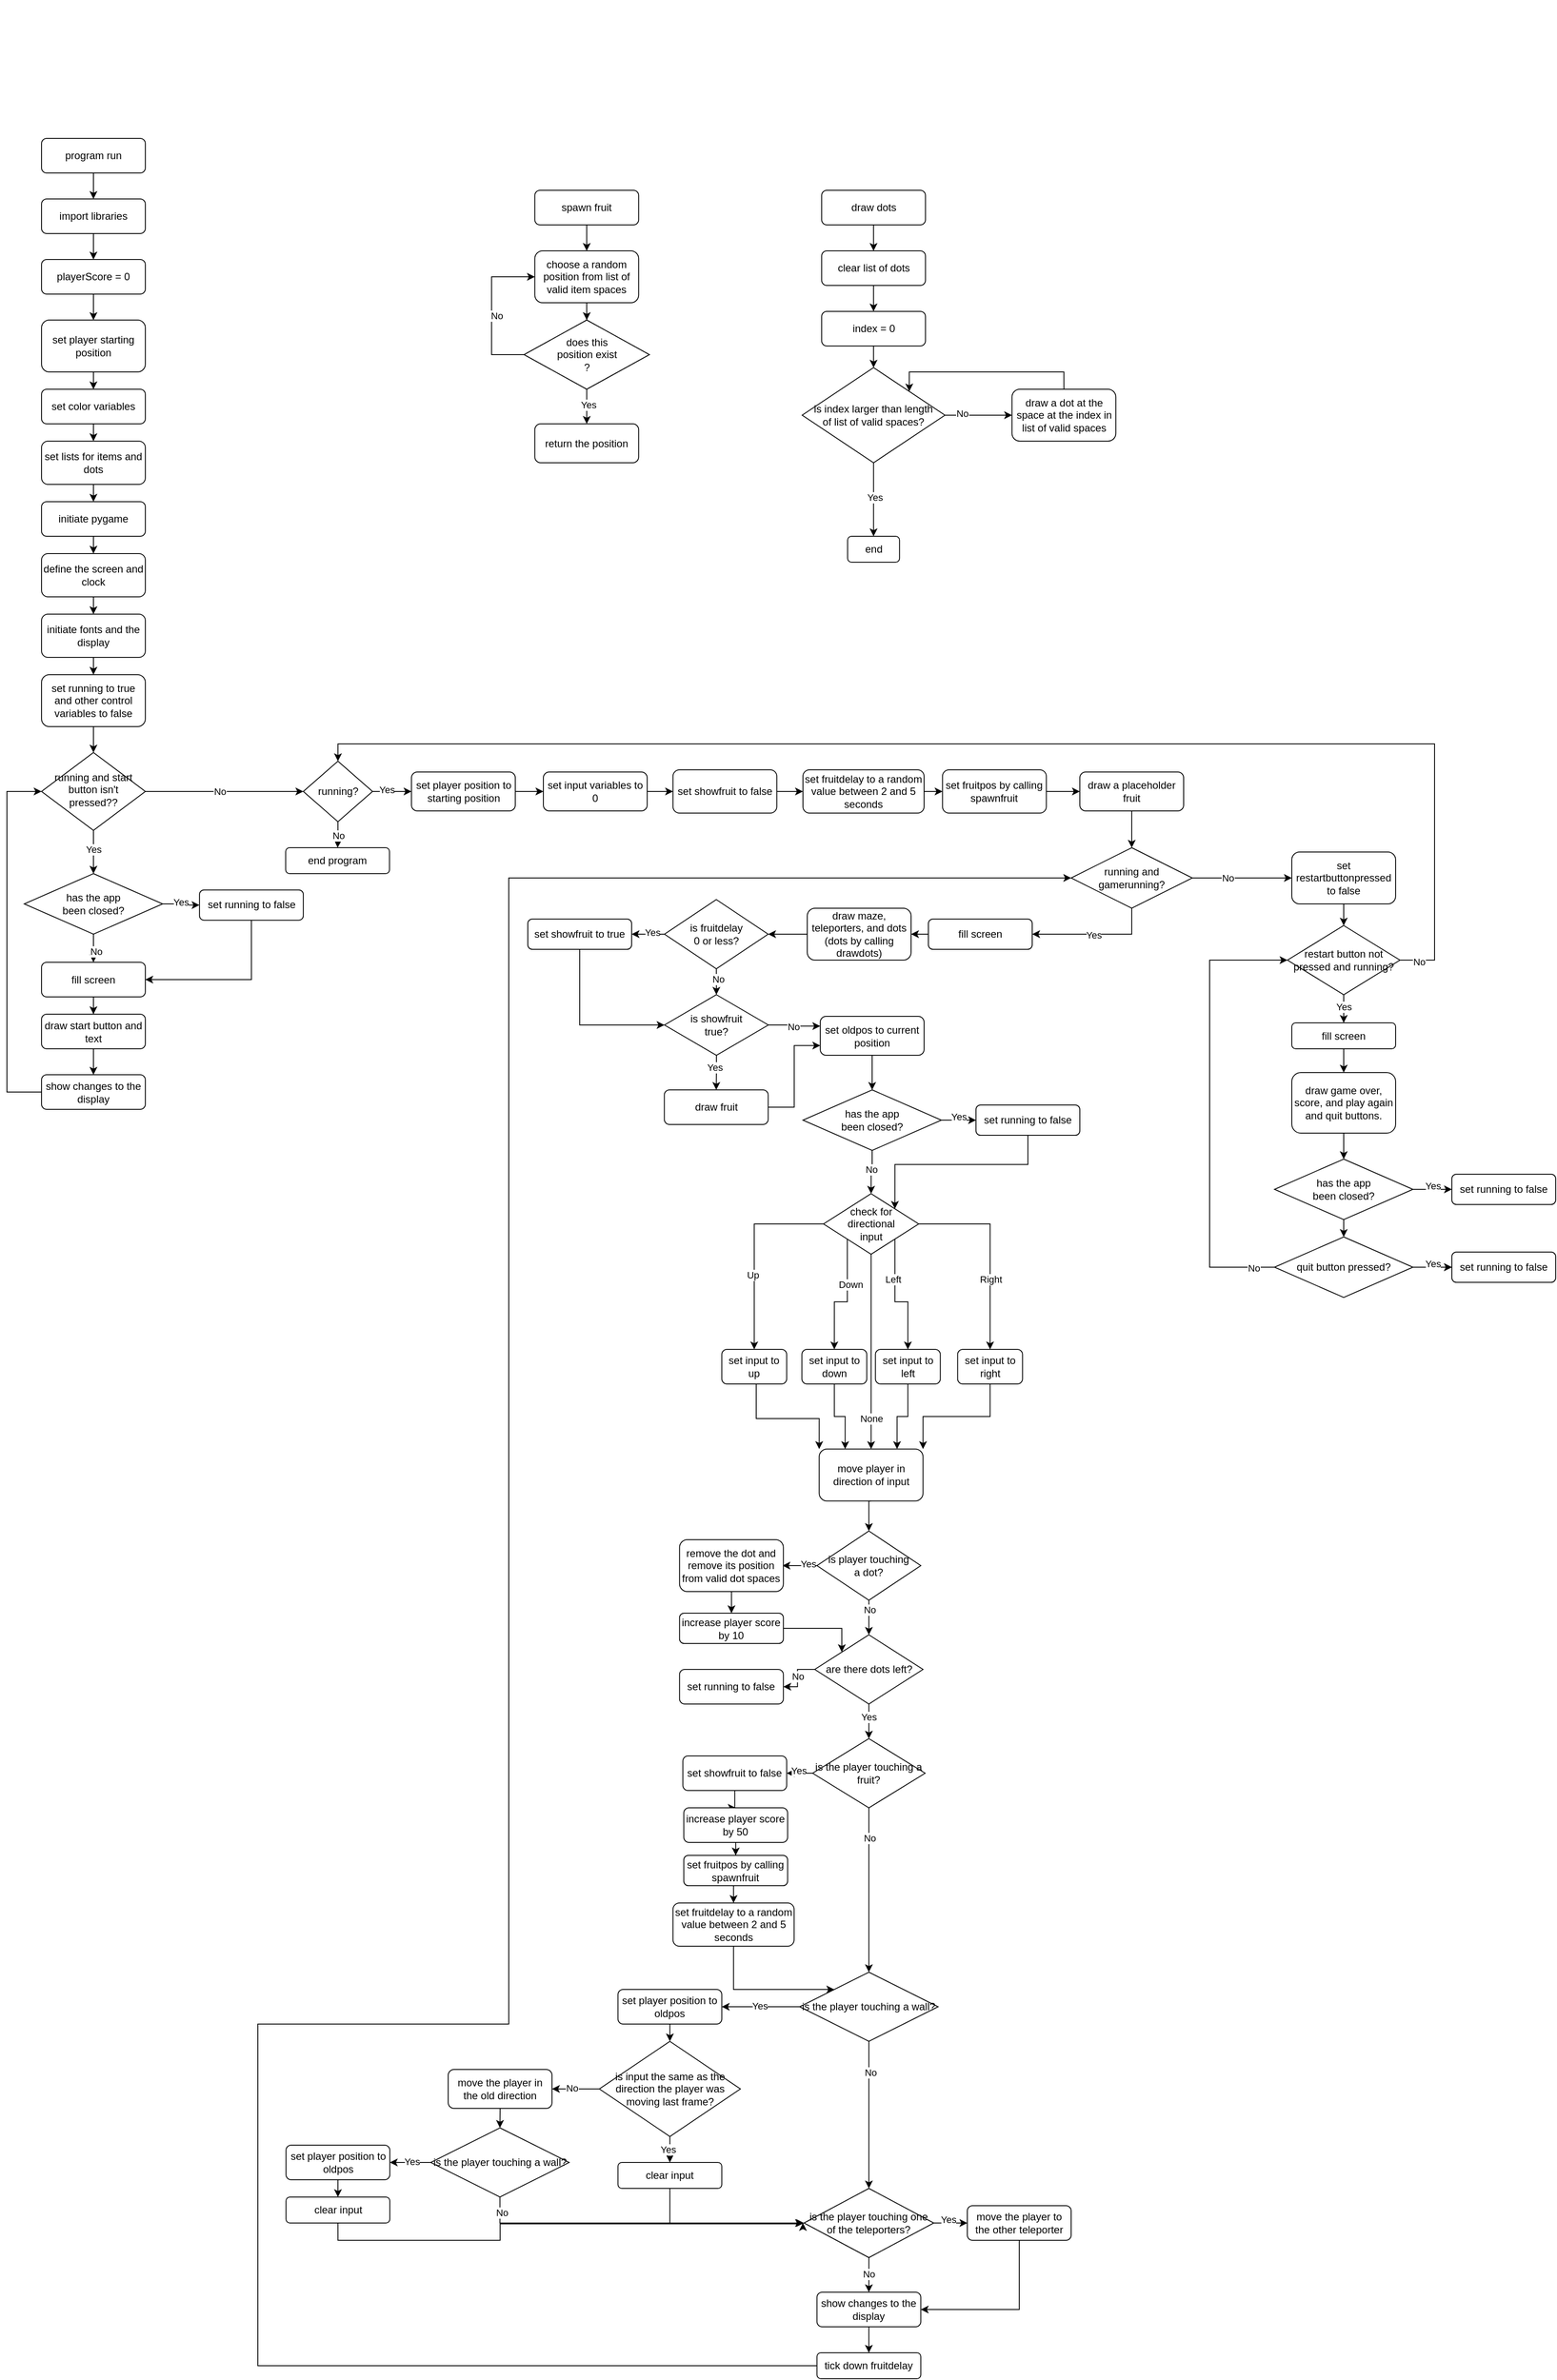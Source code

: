<mxfile version="26.2.14">
  <diagram id="C5RBs43oDa-KdzZeNtuy" name="Page-1">
    <mxGraphModel dx="8185" dy="5526" grid="1" gridSize="10" guides="1" tooltips="1" connect="1" arrows="1" fold="1" page="1" pageScale="1" pageWidth="827" pageHeight="1169" math="0" shadow="0">
      <root>
        <mxCell id="WIyWlLk6GJQsqaUBKTNV-0" />
        <mxCell id="WIyWlLk6GJQsqaUBKTNV-1" parent="WIyWlLk6GJQsqaUBKTNV-0" />
        <mxCell id="gjct6-y1da_A0qvUHwuh-25" value="" style="edgeStyle=orthogonalEdgeStyle;rounded=0;orthogonalLoop=1;jettySize=auto;html=1;" parent="WIyWlLk6GJQsqaUBKTNV-1" source="5j3rBz5eoXmTFglMGnRi-0" target="gjct6-y1da_A0qvUHwuh-24" edge="1">
          <mxGeometry relative="1" as="geometry" />
        </mxCell>
        <mxCell id="WIyWlLk6GJQsqaUBKTNV-3" value="program run" style="rounded=1;whiteSpace=wrap;html=1;fontSize=12;glass=0;strokeWidth=1;shadow=0;" parent="WIyWlLk6GJQsqaUBKTNV-1" vertex="1">
          <mxGeometry x="-2090" y="-1920" width="120" height="40" as="geometry" />
        </mxCell>
        <mxCell id="5j3rBz5eoXmTFglMGnRi-28" style="edgeStyle=orthogonalEdgeStyle;rounded=0;orthogonalLoop=1;jettySize=auto;html=1;exitX=0.5;exitY=1;exitDx=0;exitDy=0;" edge="1" parent="WIyWlLk6GJQsqaUBKTNV-1" source="5j3rBz5eoXmTFglMGnRi-175" target="5j3rBz5eoXmTFglMGnRi-29">
          <mxGeometry relative="1" as="geometry">
            <mxPoint x="-2029.714" y="-1090" as="targetPoint" />
          </mxGeometry>
        </mxCell>
        <mxCell id="5j3rBz5eoXmTFglMGnRi-32" value="Yes" style="edgeLabel;html=1;align=center;verticalAlign=middle;resizable=0;points=[];" vertex="1" connectable="0" parent="5j3rBz5eoXmTFglMGnRi-28">
          <mxGeometry x="0.12" relative="1" as="geometry">
            <mxPoint y="-77" as="offset" />
          </mxGeometry>
        </mxCell>
        <mxCell id="5j3rBz5eoXmTFglMGnRi-180" value="No" style="edgeLabel;html=1;align=center;verticalAlign=middle;resizable=0;points=[];" vertex="1" connectable="0" parent="5j3rBz5eoXmTFglMGnRi-28">
          <mxGeometry x="-0.173" y="3" relative="1" as="geometry">
            <mxPoint as="offset" />
          </mxGeometry>
        </mxCell>
        <mxCell id="5j3rBz5eoXmTFglMGnRi-40" style="edgeStyle=orthogonalEdgeStyle;rounded=0;orthogonalLoop=1;jettySize=auto;html=1;exitX=1;exitY=0.5;exitDx=0;exitDy=0;entryX=0;entryY=0.5;entryDx=0;entryDy=0;" edge="1" parent="WIyWlLk6GJQsqaUBKTNV-1" source="WIyWlLk6GJQsqaUBKTNV-6" target="5j3rBz5eoXmTFglMGnRi-37">
          <mxGeometry relative="1" as="geometry" />
        </mxCell>
        <mxCell id="5j3rBz5eoXmTFglMGnRi-164" value="No" style="edgeLabel;html=1;align=center;verticalAlign=middle;resizable=0;points=[];" vertex="1" connectable="0" parent="5j3rBz5eoXmTFglMGnRi-40">
          <mxGeometry x="-0.061" relative="1" as="geometry">
            <mxPoint as="offset" />
          </mxGeometry>
        </mxCell>
        <mxCell id="WIyWlLk6GJQsqaUBKTNV-6" value="running and start button isn&#39;t pressed??" style="rhombus;whiteSpace=wrap;html=1;shadow=0;fontFamily=Helvetica;fontSize=12;align=center;strokeWidth=1;spacing=6;spacingTop=-4;" parent="WIyWlLk6GJQsqaUBKTNV-1" vertex="1">
          <mxGeometry x="-2090" y="-1210" width="120" height="90" as="geometry" />
        </mxCell>
        <mxCell id="dWy9M6w6shqokPIV0m0O-16" style="edgeStyle=orthogonalEdgeStyle;rounded=0;orthogonalLoop=1;jettySize=auto;html=1;exitX=0;exitY=0.5;exitDx=0;exitDy=0;entryX=0.5;entryY=0;entryDx=0;entryDy=0;" parent="WIyWlLk6GJQsqaUBKTNV-1" source="dWy9M6w6shqokPIV0m0O-20" edge="1">
          <mxGeometry relative="1" as="geometry">
            <mxPoint x="-1273.72" y="-520.0" as="targetPoint" />
          </mxGeometry>
        </mxCell>
        <mxCell id="dWy9M6w6shqokPIV0m0O-21" value="&lt;div&gt;Up&lt;/div&gt;" style="edgeLabel;html=1;align=center;verticalAlign=middle;resizable=0;points=[];" parent="dWy9M6w6shqokPIV0m0O-16" vertex="1" connectable="0">
          <mxGeometry x="0.016" y="1" relative="1" as="geometry">
            <mxPoint as="offset" />
          </mxGeometry>
        </mxCell>
        <mxCell id="dWy9M6w6shqokPIV0m0O-17" style="edgeStyle=orthogonalEdgeStyle;rounded=0;orthogonalLoop=1;jettySize=auto;html=1;exitX=0;exitY=1;exitDx=0;exitDy=0;entryX=0.5;entryY=0;entryDx=0;entryDy=0;" parent="WIyWlLk6GJQsqaUBKTNV-1" source="dWy9M6w6shqokPIV0m0O-14" target="dWy9M6w6shqokPIV0m0O-24" edge="1">
          <mxGeometry relative="1" as="geometry">
            <mxPoint x="-1161.22" y="-520" as="targetPoint" />
          </mxGeometry>
        </mxCell>
        <mxCell id="dWy9M6w6shqokPIV0m0O-25" value="Down" style="edgeLabel;html=1;align=center;verticalAlign=middle;resizable=0;points=[];" parent="dWy9M6w6shqokPIV0m0O-17" vertex="1" connectable="0">
          <mxGeometry x="-0.263" y="3" relative="1" as="geometry">
            <mxPoint as="offset" />
          </mxGeometry>
        </mxCell>
        <mxCell id="dWy9M6w6shqokPIV0m0O-18" style="edgeStyle=orthogonalEdgeStyle;rounded=0;orthogonalLoop=1;jettySize=auto;html=1;exitX=1;exitY=1;exitDx=0;exitDy=0;entryX=0.5;entryY=0;entryDx=0;entryDy=0;" parent="WIyWlLk6GJQsqaUBKTNV-1" source="dWy9M6w6shqokPIV0m0O-14" target="dWy9M6w6shqokPIV0m0O-26" edge="1">
          <mxGeometry relative="1" as="geometry">
            <mxPoint x="-1104.102" y="-520" as="targetPoint" />
          </mxGeometry>
        </mxCell>
        <mxCell id="dWy9M6w6shqokPIV0m0O-27" value="Left" style="edgeLabel;html=1;align=center;verticalAlign=middle;resizable=0;points=[];" parent="dWy9M6w6shqokPIV0m0O-18" vertex="1" connectable="0">
          <mxGeometry x="-0.345" y="-3" relative="1" as="geometry">
            <mxPoint as="offset" />
          </mxGeometry>
        </mxCell>
        <mxCell id="dWy9M6w6shqokPIV0m0O-19" style="edgeStyle=orthogonalEdgeStyle;rounded=0;orthogonalLoop=1;jettySize=auto;html=1;exitX=1;exitY=0.5;exitDx=0;exitDy=0;entryX=0.5;entryY=0;entryDx=0;entryDy=0;" parent="WIyWlLk6GJQsqaUBKTNV-1" source="dWy9M6w6shqokPIV0m0O-14" target="dWy9M6w6shqokPIV0m0O-28" edge="1">
          <mxGeometry relative="1" as="geometry">
            <mxPoint x="-1021.22" y="-520" as="targetPoint" />
          </mxGeometry>
        </mxCell>
        <mxCell id="dWy9M6w6shqokPIV0m0O-29" value="Right" style="edgeLabel;html=1;align=center;verticalAlign=middle;resizable=0;points=[];" parent="dWy9M6w6shqokPIV0m0O-19" vertex="1" connectable="0">
          <mxGeometry x="0.289" relative="1" as="geometry">
            <mxPoint as="offset" />
          </mxGeometry>
        </mxCell>
        <mxCell id="dWy9M6w6shqokPIV0m0O-31" style="edgeStyle=orthogonalEdgeStyle;rounded=0;orthogonalLoop=1;jettySize=auto;html=1;exitX=0.5;exitY=1;exitDx=0;exitDy=0;entryX=0.5;entryY=0;entryDx=0;entryDy=0;" parent="WIyWlLk6GJQsqaUBKTNV-1" source="dWy9M6w6shqokPIV0m0O-14" target="dWy9M6w6shqokPIV0m0O-30" edge="1">
          <mxGeometry relative="1" as="geometry">
            <mxPoint x="-1131.22" y="-380.0" as="targetPoint" />
          </mxGeometry>
        </mxCell>
        <mxCell id="dWy9M6w6shqokPIV0m0O-32" value="None" style="edgeLabel;html=1;align=center;verticalAlign=middle;resizable=0;points=[];" parent="dWy9M6w6shqokPIV0m0O-31" vertex="1" connectable="0">
          <mxGeometry x="0.683" relative="1" as="geometry">
            <mxPoint as="offset" />
          </mxGeometry>
        </mxCell>
        <mxCell id="dWy9M6w6shqokPIV0m0O-14" value="&lt;div&gt;check for&lt;/div&gt;&lt;div&gt;directional&lt;/div&gt;&lt;div&gt;input&lt;/div&gt;" style="rhombus;whiteSpace=wrap;html=1;" parent="WIyWlLk6GJQsqaUBKTNV-1" vertex="1">
          <mxGeometry x="-1186.22" y="-700" width="110" height="70" as="geometry" />
        </mxCell>
        <mxCell id="dWy9M6w6shqokPIV0m0O-36" style="edgeStyle=orthogonalEdgeStyle;rounded=0;orthogonalLoop=1;jettySize=auto;html=1;exitX=0.5;exitY=1;exitDx=0;exitDy=0;entryX=0;entryY=0;entryDx=0;entryDy=0;" parent="WIyWlLk6GJQsqaUBKTNV-1" target="dWy9M6w6shqokPIV0m0O-30" edge="1">
          <mxGeometry relative="1" as="geometry">
            <mxPoint x="-1273.72" y="-480.0" as="sourcePoint" />
            <Array as="points">
              <mxPoint x="-1264" y="-480" />
              <mxPoint x="-1264" y="-440" />
              <mxPoint x="-1191" y="-440" />
            </Array>
            <mxPoint x="-1191.22" y="-380.0" as="targetPoint" />
          </mxGeometry>
        </mxCell>
        <mxCell id="dWy9M6w6shqokPIV0m0O-35" style="edgeStyle=orthogonalEdgeStyle;rounded=0;orthogonalLoop=1;jettySize=auto;html=1;exitX=0.5;exitY=1;exitDx=0;exitDy=0;entryX=0.25;entryY=0;entryDx=0;entryDy=0;" parent="WIyWlLk6GJQsqaUBKTNV-1" source="dWy9M6w6shqokPIV0m0O-24" target="dWy9M6w6shqokPIV0m0O-30" edge="1">
          <mxGeometry relative="1" as="geometry">
            <mxPoint x="-1161.22" y="-380.0" as="targetPoint" />
          </mxGeometry>
        </mxCell>
        <mxCell id="dWy9M6w6shqokPIV0m0O-24" value="set input to down" style="rounded=1;whiteSpace=wrap;html=1;" parent="WIyWlLk6GJQsqaUBKTNV-1" vertex="1">
          <mxGeometry x="-1211.22" y="-520" width="75" height="40" as="geometry" />
        </mxCell>
        <mxCell id="dWy9M6w6shqokPIV0m0O-34" style="edgeStyle=orthogonalEdgeStyle;rounded=0;orthogonalLoop=1;jettySize=auto;html=1;exitX=0.5;exitY=1;exitDx=0;exitDy=0;entryX=0.75;entryY=0;entryDx=0;entryDy=0;" parent="WIyWlLk6GJQsqaUBKTNV-1" source="dWy9M6w6shqokPIV0m0O-26" target="dWy9M6w6shqokPIV0m0O-30" edge="1">
          <mxGeometry relative="1" as="geometry">
            <mxPoint x="-1101.22" y="-380.0" as="targetPoint" />
          </mxGeometry>
        </mxCell>
        <mxCell id="dWy9M6w6shqokPIV0m0O-26" value="set input to left" style="rounded=1;whiteSpace=wrap;html=1;" parent="WIyWlLk6GJQsqaUBKTNV-1" vertex="1">
          <mxGeometry x="-1126.22" y="-520" width="75" height="40" as="geometry" />
        </mxCell>
        <mxCell id="dWy9M6w6shqokPIV0m0O-33" style="edgeStyle=orthogonalEdgeStyle;rounded=0;orthogonalLoop=1;jettySize=auto;html=1;exitX=0.5;exitY=1;exitDx=0;exitDy=0;entryX=1;entryY=0;entryDx=0;entryDy=0;" parent="WIyWlLk6GJQsqaUBKTNV-1" source="dWy9M6w6shqokPIV0m0O-28" target="dWy9M6w6shqokPIV0m0O-30" edge="1">
          <mxGeometry relative="1" as="geometry">
            <mxPoint x="-1071.22" y="-380.0" as="targetPoint" />
          </mxGeometry>
        </mxCell>
        <mxCell id="dWy9M6w6shqokPIV0m0O-28" value="set input to right" style="rounded=1;whiteSpace=wrap;html=1;" parent="WIyWlLk6GJQsqaUBKTNV-1" vertex="1">
          <mxGeometry x="-1031.22" y="-520" width="75" height="40" as="geometry" />
        </mxCell>
        <mxCell id="5j3rBz5eoXmTFglMGnRi-89" style="edgeStyle=orthogonalEdgeStyle;rounded=0;orthogonalLoop=1;jettySize=auto;html=1;exitX=0.5;exitY=1;exitDx=0;exitDy=0;entryX=0.5;entryY=0;entryDx=0;entryDy=0;" edge="1" parent="WIyWlLk6GJQsqaUBKTNV-1" source="dWy9M6w6shqokPIV0m0O-30" target="5j3rBz5eoXmTFglMGnRi-86">
          <mxGeometry relative="1" as="geometry" />
        </mxCell>
        <mxCell id="dWy9M6w6shqokPIV0m0O-30" value="move player in direction of input" style="rounded=1;whiteSpace=wrap;html=1;" parent="WIyWlLk6GJQsqaUBKTNV-1" vertex="1">
          <mxGeometry x="-1191.22" y="-404.76" width="120" height="60" as="geometry" />
        </mxCell>
        <mxCell id="5j3rBz5eoXmTFglMGnRi-188" style="edgeStyle=orthogonalEdgeStyle;rounded=0;orthogonalLoop=1;jettySize=auto;html=1;exitX=0.5;exitY=1;exitDx=0;exitDy=0;entryX=0.5;entryY=0;entryDx=0;entryDy=0;" edge="1" parent="WIyWlLk6GJQsqaUBKTNV-1" source="dWy9M6w6shqokPIV0m0O-53" target="5j3rBz5eoXmTFglMGnRi-186">
          <mxGeometry relative="1" as="geometry" />
        </mxCell>
        <mxCell id="dWy9M6w6shqokPIV0m0O-53" value="draw game over, score, and play again and quit buttons." style="rounded=1;whiteSpace=wrap;html=1;" parent="WIyWlLk6GJQsqaUBKTNV-1" vertex="1">
          <mxGeometry x="-645" y="-840" width="120" height="70" as="geometry" />
        </mxCell>
        <mxCell id="gjct6-y1da_A0qvUHwuh-8" value="" style="edgeStyle=orthogonalEdgeStyle;rounded=0;orthogonalLoop=1;jettySize=auto;html=1;" parent="WIyWlLk6GJQsqaUBKTNV-1" source="gjct6-y1da_A0qvUHwuh-6" target="gjct6-y1da_A0qvUHwuh-7" edge="1">
          <mxGeometry relative="1" as="geometry" />
        </mxCell>
        <mxCell id="gjct6-y1da_A0qvUHwuh-6" value="draw dots" style="rounded=1;whiteSpace=wrap;html=1;" parent="WIyWlLk6GJQsqaUBKTNV-1" vertex="1">
          <mxGeometry x="-1188.37" y="-1860" width="120" height="40" as="geometry" />
        </mxCell>
        <mxCell id="gjct6-y1da_A0qvUHwuh-10" value="" style="edgeStyle=orthogonalEdgeStyle;rounded=0;orthogonalLoop=1;jettySize=auto;html=1;" parent="WIyWlLk6GJQsqaUBKTNV-1" source="gjct6-y1da_A0qvUHwuh-7" target="gjct6-y1da_A0qvUHwuh-9" edge="1">
          <mxGeometry relative="1" as="geometry" />
        </mxCell>
        <mxCell id="gjct6-y1da_A0qvUHwuh-7" value="clear list of dots" style="rounded=1;whiteSpace=wrap;html=1;" parent="WIyWlLk6GJQsqaUBKTNV-1" vertex="1">
          <mxGeometry x="-1188.37" y="-1790" width="120" height="40" as="geometry" />
        </mxCell>
        <mxCell id="gjct6-y1da_A0qvUHwuh-14" value="" style="edgeStyle=orthogonalEdgeStyle;rounded=0;orthogonalLoop=1;jettySize=auto;html=1;entryX=0.5;entryY=0;entryDx=0;entryDy=0;" parent="WIyWlLk6GJQsqaUBKTNV-1" source="gjct6-y1da_A0qvUHwuh-9" target="gjct6-y1da_A0qvUHwuh-15" edge="1">
          <mxGeometry relative="1" as="geometry">
            <mxPoint x="-1138.37" y="-1630" as="targetPoint" />
          </mxGeometry>
        </mxCell>
        <mxCell id="gjct6-y1da_A0qvUHwuh-9" value="index = 0" style="rounded=1;whiteSpace=wrap;html=1;" parent="WIyWlLk6GJQsqaUBKTNV-1" vertex="1">
          <mxGeometry x="-1188.37" y="-1720" width="120" height="40" as="geometry" />
        </mxCell>
        <mxCell id="gjct6-y1da_A0qvUHwuh-17" style="edgeStyle=orthogonalEdgeStyle;rounded=0;orthogonalLoop=1;jettySize=auto;html=1;exitX=0.5;exitY=1;exitDx=0;exitDy=0;entryX=0.5;entryY=0;entryDx=0;entryDy=0;" parent="WIyWlLk6GJQsqaUBKTNV-1" source="gjct6-y1da_A0qvUHwuh-15" target="gjct6-y1da_A0qvUHwuh-16" edge="1">
          <mxGeometry relative="1" as="geometry" />
        </mxCell>
        <mxCell id="gjct6-y1da_A0qvUHwuh-18" value="Yes" style="edgeLabel;html=1;align=center;verticalAlign=middle;resizable=0;points=[];" parent="gjct6-y1da_A0qvUHwuh-17" vertex="1" connectable="0">
          <mxGeometry x="-0.089" y="1" relative="1" as="geometry">
            <mxPoint y="1" as="offset" />
          </mxGeometry>
        </mxCell>
        <mxCell id="gjct6-y1da_A0qvUHwuh-20" style="edgeStyle=orthogonalEdgeStyle;rounded=0;orthogonalLoop=1;jettySize=auto;html=1;exitX=1;exitY=0.5;exitDx=0;exitDy=0;entryX=0;entryY=0.5;entryDx=0;entryDy=0;" parent="WIyWlLk6GJQsqaUBKTNV-1" source="gjct6-y1da_A0qvUHwuh-15" target="gjct6-y1da_A0qvUHwuh-19" edge="1">
          <mxGeometry relative="1" as="geometry" />
        </mxCell>
        <mxCell id="gjct6-y1da_A0qvUHwuh-22" value="No" style="edgeLabel;html=1;align=center;verticalAlign=middle;resizable=0;points=[];" parent="gjct6-y1da_A0qvUHwuh-20" vertex="1" connectable="0">
          <mxGeometry x="-0.495" y="2" relative="1" as="geometry">
            <mxPoint as="offset" />
          </mxGeometry>
        </mxCell>
        <mxCell id="gjct6-y1da_A0qvUHwuh-15" value="&lt;div&gt;is index larger than length&lt;/div&gt;&lt;div&gt;of list of valid spaces?&lt;/div&gt;" style="rhombus;whiteSpace=wrap;html=1;" parent="WIyWlLk6GJQsqaUBKTNV-1" vertex="1">
          <mxGeometry x="-1210.87" y="-1655" width="165" height="110" as="geometry" />
        </mxCell>
        <mxCell id="gjct6-y1da_A0qvUHwuh-16" value="end" style="rounded=1;whiteSpace=wrap;html=1;" parent="WIyWlLk6GJQsqaUBKTNV-1" vertex="1">
          <mxGeometry x="-1158.37" y="-1460" width="60" height="30" as="geometry" />
        </mxCell>
        <mxCell id="gjct6-y1da_A0qvUHwuh-21" style="edgeStyle=orthogonalEdgeStyle;rounded=0;orthogonalLoop=1;jettySize=auto;html=1;exitX=0.5;exitY=0;exitDx=0;exitDy=0;entryX=1;entryY=0;entryDx=0;entryDy=0;" parent="WIyWlLk6GJQsqaUBKTNV-1" source="gjct6-y1da_A0qvUHwuh-19" target="gjct6-y1da_A0qvUHwuh-15" edge="1">
          <mxGeometry relative="1" as="geometry">
            <Array as="points">
              <mxPoint x="-907.87" y="-1650" />
              <mxPoint x="-1086.87" y="-1650" />
            </Array>
          </mxGeometry>
        </mxCell>
        <mxCell id="gjct6-y1da_A0qvUHwuh-19" value="draw a dot at the space at the index in list of valid spaces" style="rounded=1;whiteSpace=wrap;html=1;" parent="WIyWlLk6GJQsqaUBKTNV-1" vertex="1">
          <mxGeometry x="-968.37" y="-1630" width="120" height="60" as="geometry" />
        </mxCell>
        <mxCell id="gjct6-y1da_A0qvUHwuh-24" value="playerScore = 0" style="rounded=1;whiteSpace=wrap;html=1;fontSize=12;glass=0;strokeWidth=1;shadow=0;" parent="WIyWlLk6GJQsqaUBKTNV-1" vertex="1">
          <mxGeometry x="-2090" y="-1780" width="120" height="40" as="geometry" />
        </mxCell>
        <mxCell id="Bdh57RUHH2L1J_IjQSGo-8" value="" style="edgeStyle=orthogonalEdgeStyle;rounded=0;orthogonalLoop=1;jettySize=auto;html=1;exitX=0;exitY=0.5;exitDx=0;exitDy=0;entryX=0.5;entryY=0;entryDx=0;entryDy=0;" parent="WIyWlLk6GJQsqaUBKTNV-1" source="dWy9M6w6shqokPIV0m0O-14" target="dWy9M6w6shqokPIV0m0O-20" edge="1">
          <mxGeometry relative="1" as="geometry">
            <mxPoint x="-1273.72" y="-520.0" as="targetPoint" />
            <mxPoint x="-1185.78" y="-664.56" as="sourcePoint" />
          </mxGeometry>
        </mxCell>
        <mxCell id="5j3rBz5eoXmTFglMGnRi-84" value="Up" style="edgeLabel;html=1;align=center;verticalAlign=middle;resizable=0;points=[];" vertex="1" connectable="0" parent="Bdh57RUHH2L1J_IjQSGo-8">
          <mxGeometry x="0.233" y="-2" relative="1" as="geometry">
            <mxPoint as="offset" />
          </mxGeometry>
        </mxCell>
        <mxCell id="dWy9M6w6shqokPIV0m0O-20" value="set input to up" style="rounded=1;whiteSpace=wrap;html=1;" parent="WIyWlLk6GJQsqaUBKTNV-1" vertex="1">
          <mxGeometry x="-1303.78" y="-520" width="75" height="40" as="geometry" />
        </mxCell>
        <mxCell id="Bdh57RUHH2L1J_IjQSGo-27" style="edgeStyle=orthogonalEdgeStyle;rounded=0;orthogonalLoop=1;jettySize=auto;html=1;exitX=1;exitY=0.5;exitDx=0;exitDy=0;entryX=0;entryY=0.5;entryDx=0;entryDy=0;" parent="WIyWlLk6GJQsqaUBKTNV-1" source="Bdh57RUHH2L1J_IjQSGo-23" target="Bdh57RUHH2L1J_IjQSGo-26" edge="1">
          <mxGeometry relative="1" as="geometry" />
        </mxCell>
        <mxCell id="Bdh57RUHH2L1J_IjQSGo-28" value="Yes" style="edgeLabel;html=1;align=center;verticalAlign=middle;resizable=0;points=[];" parent="Bdh57RUHH2L1J_IjQSGo-27" vertex="1" connectable="0">
          <mxGeometry x="0.044" y="4" relative="1" as="geometry">
            <mxPoint x="-1" as="offset" />
          </mxGeometry>
        </mxCell>
        <mxCell id="Bdh57RUHH2L1J_IjQSGo-65" style="edgeStyle=orthogonalEdgeStyle;rounded=0;orthogonalLoop=1;jettySize=auto;html=1;exitX=0.5;exitY=1;exitDx=0;exitDy=0;entryX=0.5;entryY=0;entryDx=0;entryDy=0;" parent="WIyWlLk6GJQsqaUBKTNV-1" source="Bdh57RUHH2L1J_IjQSGo-23" target="dWy9M6w6shqokPIV0m0O-14" edge="1">
          <mxGeometry relative="1" as="geometry">
            <mxPoint x="-1130" y="-700" as="targetPoint" />
          </mxGeometry>
        </mxCell>
        <mxCell id="Bdh57RUHH2L1J_IjQSGo-69" value="No" style="edgeLabel;html=1;align=center;verticalAlign=middle;resizable=0;points=[];" parent="Bdh57RUHH2L1J_IjQSGo-65" vertex="1" connectable="0">
          <mxGeometry x="-0.148" y="-1" relative="1" as="geometry">
            <mxPoint as="offset" />
          </mxGeometry>
        </mxCell>
        <mxCell id="Bdh57RUHH2L1J_IjQSGo-23" value="&lt;div&gt;has the app&lt;/div&gt;&lt;div&gt;been closed?&lt;/div&gt;" style="rhombus;whiteSpace=wrap;html=1;" parent="WIyWlLk6GJQsqaUBKTNV-1" vertex="1">
          <mxGeometry x="-1210" y="-820" width="160" height="70" as="geometry" />
        </mxCell>
        <mxCell id="5j3rBz5eoXmTFglMGnRi-83" style="edgeStyle=orthogonalEdgeStyle;rounded=0;orthogonalLoop=1;jettySize=auto;html=1;exitX=0.5;exitY=1;exitDx=0;exitDy=0;entryX=1;entryY=0;entryDx=0;entryDy=0;" edge="1" parent="WIyWlLk6GJQsqaUBKTNV-1" source="Bdh57RUHH2L1J_IjQSGo-26" target="dWy9M6w6shqokPIV0m0O-14">
          <mxGeometry relative="1" as="geometry" />
        </mxCell>
        <mxCell id="Bdh57RUHH2L1J_IjQSGo-26" value="set running to false" style="rounded=1;whiteSpace=wrap;html=1;" parent="WIyWlLk6GJQsqaUBKTNV-1" vertex="1">
          <mxGeometry x="-1010" y="-802.5" width="120" height="35" as="geometry" />
        </mxCell>
        <mxCell id="Bdh57RUHH2L1J_IjQSGo-31" value="" style="edgeStyle=orthogonalEdgeStyle;rounded=0;orthogonalLoop=1;jettySize=auto;html=1;exitX=0.5;exitY=1;exitDx=0;exitDy=0;entryX=0.5;entryY=0;entryDx=0;entryDy=0;" parent="WIyWlLk6GJQsqaUBKTNV-1" source="5j3rBz5eoXmTFglMGnRi-13" target="WIyWlLk6GJQsqaUBKTNV-6" edge="1">
          <mxGeometry relative="1" as="geometry">
            <mxPoint x="-2030" y="-1310" as="sourcePoint" />
            <mxPoint x="-2030" y="-1200" as="targetPoint" />
          </mxGeometry>
        </mxCell>
        <mxCell id="Bdh57RUHH2L1J_IjQSGo-72" value="" style="edgeStyle=orthogonalEdgeStyle;rounded=0;orthogonalLoop=1;jettySize=auto;html=1;exitX=0.5;exitY=1;exitDx=0;exitDy=0;entryX=0.5;entryY=0;entryDx=0;entryDy=0;" parent="WIyWlLk6GJQsqaUBKTNV-1" source="gjct6-y1da_A0qvUHwuh-24" target="Bdh57RUHH2L1J_IjQSGo-71" edge="1">
          <mxGeometry relative="1" as="geometry">
            <mxPoint x="-2030" y="-1740" as="sourcePoint" />
            <mxPoint x="-2030" y="-1630" as="targetPoint" />
          </mxGeometry>
        </mxCell>
        <mxCell id="Bdh57RUHH2L1J_IjQSGo-71" value="set player starting position" style="rounded=1;whiteSpace=wrap;html=1;" parent="WIyWlLk6GJQsqaUBKTNV-1" vertex="1">
          <mxGeometry x="-2090" y="-1710" width="120" height="60" as="geometry" />
        </mxCell>
        <mxCell id="5j3rBz5eoXmTFglMGnRi-1" value="" style="edgeStyle=orthogonalEdgeStyle;rounded=0;orthogonalLoop=1;jettySize=auto;html=1;" edge="1" parent="WIyWlLk6GJQsqaUBKTNV-1" source="WIyWlLk6GJQsqaUBKTNV-3" target="5j3rBz5eoXmTFglMGnRi-0">
          <mxGeometry relative="1" as="geometry">
            <mxPoint x="-2030" y="-1880" as="sourcePoint" />
            <mxPoint x="-2030" y="-1650" as="targetPoint" />
          </mxGeometry>
        </mxCell>
        <mxCell id="5j3rBz5eoXmTFglMGnRi-0" value="import libraries" style="rounded=1;whiteSpace=wrap;html=1;" vertex="1" parent="WIyWlLk6GJQsqaUBKTNV-1">
          <mxGeometry x="-2090" y="-1850" width="120" height="40" as="geometry" />
        </mxCell>
        <mxCell id="5j3rBz5eoXmTFglMGnRi-4" value="" style="edgeStyle=orthogonalEdgeStyle;rounded=0;orthogonalLoop=1;jettySize=auto;html=1;exitX=0.5;exitY=1;exitDx=0;exitDy=0;entryX=0.5;entryY=0;entryDx=0;entryDy=0;" edge="1" parent="WIyWlLk6GJQsqaUBKTNV-1" source="Bdh57RUHH2L1J_IjQSGo-71" target="5j3rBz5eoXmTFglMGnRi-2">
          <mxGeometry relative="1" as="geometry">
            <mxPoint x="-2030" y="-1650" as="sourcePoint" />
            <mxPoint x="-2030" y="-1500" as="targetPoint" />
          </mxGeometry>
        </mxCell>
        <mxCell id="5j3rBz5eoXmTFglMGnRi-2" value="set color variables" style="rounded=1;whiteSpace=wrap;html=1;" vertex="1" parent="WIyWlLk6GJQsqaUBKTNV-1">
          <mxGeometry x="-2090" y="-1630" width="120" height="40" as="geometry" />
        </mxCell>
        <mxCell id="5j3rBz5eoXmTFglMGnRi-6" value="" style="edgeStyle=orthogonalEdgeStyle;rounded=0;orthogonalLoop=1;jettySize=auto;html=1;exitX=0.5;exitY=1;exitDx=0;exitDy=0;entryX=0.5;entryY=0;entryDx=0;entryDy=0;" edge="1" parent="WIyWlLk6GJQsqaUBKTNV-1" source="5j3rBz5eoXmTFglMGnRi-2" target="5j3rBz5eoXmTFglMGnRi-5">
          <mxGeometry relative="1" as="geometry">
            <mxPoint x="-2030" y="-1590" as="sourcePoint" />
            <mxPoint x="-2030" y="-1450" as="targetPoint" />
          </mxGeometry>
        </mxCell>
        <mxCell id="5j3rBz5eoXmTFglMGnRi-5" value="set lists for items and dots" style="rounded=1;whiteSpace=wrap;html=1;" vertex="1" parent="WIyWlLk6GJQsqaUBKTNV-1">
          <mxGeometry x="-2090" y="-1570" width="120" height="50" as="geometry" />
        </mxCell>
        <mxCell id="5j3rBz5eoXmTFglMGnRi-8" value="" style="edgeStyle=orthogonalEdgeStyle;rounded=0;orthogonalLoop=1;jettySize=auto;html=1;exitX=0.5;exitY=1;exitDx=0;exitDy=0;entryX=0.5;entryY=0;entryDx=0;entryDy=0;" edge="1" parent="WIyWlLk6GJQsqaUBKTNV-1" source="5j3rBz5eoXmTFglMGnRi-5" target="5j3rBz5eoXmTFglMGnRi-7">
          <mxGeometry relative="1" as="geometry">
            <mxPoint x="-2030" y="-1520" as="sourcePoint" />
            <mxPoint x="-2030" y="-1260" as="targetPoint" />
          </mxGeometry>
        </mxCell>
        <mxCell id="5j3rBz5eoXmTFglMGnRi-7" value="initiate pygame" style="rounded=1;whiteSpace=wrap;html=1;" vertex="1" parent="WIyWlLk6GJQsqaUBKTNV-1">
          <mxGeometry x="-2090" y="-1500" width="120" height="40" as="geometry" />
        </mxCell>
        <mxCell id="5j3rBz5eoXmTFglMGnRi-10" value="" style="edgeStyle=orthogonalEdgeStyle;rounded=0;orthogonalLoop=1;jettySize=auto;html=1;exitX=0.5;exitY=1;exitDx=0;exitDy=0;entryX=0.5;entryY=0;entryDx=0;entryDy=0;" edge="1" parent="WIyWlLk6GJQsqaUBKTNV-1" source="5j3rBz5eoXmTFglMGnRi-7" target="5j3rBz5eoXmTFglMGnRi-9">
          <mxGeometry relative="1" as="geometry">
            <mxPoint x="-2030" y="-1460" as="sourcePoint" />
            <mxPoint x="-2030" y="-1260" as="targetPoint" />
          </mxGeometry>
        </mxCell>
        <mxCell id="5j3rBz5eoXmTFglMGnRi-9" value="define the screen and clock" style="rounded=1;whiteSpace=wrap;html=1;" vertex="1" parent="WIyWlLk6GJQsqaUBKTNV-1">
          <mxGeometry x="-2090" y="-1440" width="120" height="50" as="geometry" />
        </mxCell>
        <mxCell id="5j3rBz5eoXmTFglMGnRi-12" value="" style="edgeStyle=orthogonalEdgeStyle;rounded=0;orthogonalLoop=1;jettySize=auto;html=1;exitX=0.5;exitY=1;exitDx=0;exitDy=0;entryX=0.5;entryY=0;entryDx=0;entryDy=0;" edge="1" parent="WIyWlLk6GJQsqaUBKTNV-1" source="5j3rBz5eoXmTFglMGnRi-9" target="5j3rBz5eoXmTFglMGnRi-11">
          <mxGeometry relative="1" as="geometry">
            <mxPoint x="-2030" y="-1390" as="sourcePoint" />
            <mxPoint x="-2030" y="-1260" as="targetPoint" />
          </mxGeometry>
        </mxCell>
        <mxCell id="5j3rBz5eoXmTFglMGnRi-11" value="initiate fonts and the display" style="rounded=1;whiteSpace=wrap;html=1;" vertex="1" parent="WIyWlLk6GJQsqaUBKTNV-1">
          <mxGeometry x="-2090" y="-1370" width="120" height="50" as="geometry" />
        </mxCell>
        <mxCell id="5j3rBz5eoXmTFglMGnRi-14" value="" style="edgeStyle=orthogonalEdgeStyle;rounded=0;orthogonalLoop=1;jettySize=auto;html=1;exitX=0.5;exitY=1;exitDx=0;exitDy=0;entryX=0.5;entryY=0;entryDx=0;entryDy=0;" edge="1" parent="WIyWlLk6GJQsqaUBKTNV-1" source="5j3rBz5eoXmTFglMGnRi-11" target="5j3rBz5eoXmTFglMGnRi-13">
          <mxGeometry relative="1" as="geometry">
            <mxPoint x="-2030" y="-1320" as="sourcePoint" />
            <mxPoint x="-2030" y="-1200" as="targetPoint" />
          </mxGeometry>
        </mxCell>
        <mxCell id="5j3rBz5eoXmTFglMGnRi-13" value="set running to true and other control variables to false" style="rounded=1;whiteSpace=wrap;html=1;" vertex="1" parent="WIyWlLk6GJQsqaUBKTNV-1">
          <mxGeometry x="-2090" y="-1300" width="120" height="60" as="geometry" />
        </mxCell>
        <mxCell id="5j3rBz5eoXmTFglMGnRi-17" value="" style="edgeStyle=orthogonalEdgeStyle;rounded=0;orthogonalLoop=1;jettySize=auto;html=1;" edge="1" parent="WIyWlLk6GJQsqaUBKTNV-1" source="5j3rBz5eoXmTFglMGnRi-15" target="5j3rBz5eoXmTFglMGnRi-16">
          <mxGeometry relative="1" as="geometry" />
        </mxCell>
        <mxCell id="5j3rBz5eoXmTFglMGnRi-15" value="spawn fruit" style="rounded=1;whiteSpace=wrap;html=1;" vertex="1" parent="WIyWlLk6GJQsqaUBKTNV-1">
          <mxGeometry x="-1519.87" y="-1860" width="120" height="40" as="geometry" />
        </mxCell>
        <mxCell id="5j3rBz5eoXmTFglMGnRi-19" value="" style="edgeStyle=orthogonalEdgeStyle;rounded=0;orthogonalLoop=1;jettySize=auto;html=1;entryX=0.5;entryY=0;entryDx=0;entryDy=0;" edge="1" parent="WIyWlLk6GJQsqaUBKTNV-1" source="5j3rBz5eoXmTFglMGnRi-16" target="5j3rBz5eoXmTFglMGnRi-20">
          <mxGeometry relative="1" as="geometry">
            <mxPoint x="-1459.87" y="-1700" as="targetPoint" />
          </mxGeometry>
        </mxCell>
        <mxCell id="5j3rBz5eoXmTFglMGnRi-16" value="choose a random position from list of valid item spaces" style="whiteSpace=wrap;html=1;rounded=1;" vertex="1" parent="WIyWlLk6GJQsqaUBKTNV-1">
          <mxGeometry x="-1519.87" y="-1790" width="120" height="60" as="geometry" />
        </mxCell>
        <mxCell id="5j3rBz5eoXmTFglMGnRi-24" style="edgeStyle=orthogonalEdgeStyle;rounded=0;orthogonalLoop=1;jettySize=auto;html=1;exitX=0.5;exitY=1;exitDx=0;exitDy=0;entryX=0.5;entryY=0;entryDx=0;entryDy=0;" edge="1" parent="WIyWlLk6GJQsqaUBKTNV-1" source="5j3rBz5eoXmTFglMGnRi-20" target="5j3rBz5eoXmTFglMGnRi-22">
          <mxGeometry relative="1" as="geometry" />
        </mxCell>
        <mxCell id="5j3rBz5eoXmTFglMGnRi-27" value="Yes" style="edgeLabel;html=1;align=center;verticalAlign=middle;resizable=0;points=[];" vertex="1" connectable="0" parent="5j3rBz5eoXmTFglMGnRi-24">
          <mxGeometry x="-0.186" y="2" relative="1" as="geometry">
            <mxPoint y="1" as="offset" />
          </mxGeometry>
        </mxCell>
        <mxCell id="5j3rBz5eoXmTFglMGnRi-25" style="edgeStyle=orthogonalEdgeStyle;rounded=0;orthogonalLoop=1;jettySize=auto;html=1;exitX=0;exitY=0.5;exitDx=0;exitDy=0;entryX=0;entryY=0.5;entryDx=0;entryDy=0;" edge="1" parent="WIyWlLk6GJQsqaUBKTNV-1" source="5j3rBz5eoXmTFglMGnRi-20" target="5j3rBz5eoXmTFglMGnRi-16">
          <mxGeometry relative="1" as="geometry">
            <mxPoint x="-1569.87" y="-1750" as="targetPoint" />
            <Array as="points">
              <mxPoint x="-1569.87" y="-1670" />
              <mxPoint x="-1569.87" y="-1760" />
            </Array>
          </mxGeometry>
        </mxCell>
        <mxCell id="5j3rBz5eoXmTFglMGnRi-26" value="No" style="edgeLabel;html=1;align=center;verticalAlign=middle;resizable=0;points=[];" vertex="1" connectable="0" parent="5j3rBz5eoXmTFglMGnRi-25">
          <mxGeometry x="-0.069" y="-6" relative="1" as="geometry">
            <mxPoint as="offset" />
          </mxGeometry>
        </mxCell>
        <mxCell id="5j3rBz5eoXmTFglMGnRi-20" value="&lt;div&gt;does this&lt;/div&gt;&lt;div&gt;position exist&lt;/div&gt;?" style="rhombus;whiteSpace=wrap;html=1;" vertex="1" parent="WIyWlLk6GJQsqaUBKTNV-1">
          <mxGeometry x="-1532.37" y="-1710" width="145" height="80" as="geometry" />
        </mxCell>
        <mxCell id="5j3rBz5eoXmTFglMGnRi-22" value="return the position" style="rounded=1;whiteSpace=wrap;html=1;" vertex="1" parent="WIyWlLk6GJQsqaUBKTNV-1">
          <mxGeometry x="-1519.87" y="-1590" width="120" height="45" as="geometry" />
        </mxCell>
        <mxCell id="5j3rBz5eoXmTFglMGnRi-31" value="" style="edgeStyle=orthogonalEdgeStyle;rounded=0;orthogonalLoop=1;jettySize=auto;html=1;" edge="1" parent="WIyWlLk6GJQsqaUBKTNV-1" source="5j3rBz5eoXmTFglMGnRi-29" target="5j3rBz5eoXmTFglMGnRi-30">
          <mxGeometry relative="1" as="geometry" />
        </mxCell>
        <mxCell id="5j3rBz5eoXmTFglMGnRi-29" value="fill screen" style="rounded=1;whiteSpace=wrap;html=1;" vertex="1" parent="WIyWlLk6GJQsqaUBKTNV-1">
          <mxGeometry x="-2090" y="-967.5" width="120" height="40" as="geometry" />
        </mxCell>
        <mxCell id="5j3rBz5eoXmTFglMGnRi-33" style="edgeStyle=orthogonalEdgeStyle;rounded=0;orthogonalLoop=1;jettySize=auto;html=1;exitX=0;exitY=0.5;exitDx=0;exitDy=0;entryX=0;entryY=0.5;entryDx=0;entryDy=0;" edge="1" parent="WIyWlLk6GJQsqaUBKTNV-1" source="5j3rBz5eoXmTFglMGnRi-38" target="WIyWlLk6GJQsqaUBKTNV-6">
          <mxGeometry relative="1" as="geometry">
            <Array as="points">
              <mxPoint x="-2130" y="-817" />
              <mxPoint x="-2130" y="-1165" />
            </Array>
          </mxGeometry>
        </mxCell>
        <mxCell id="5j3rBz5eoXmTFglMGnRi-39" value="" style="edgeStyle=orthogonalEdgeStyle;rounded=0;orthogonalLoop=1;jettySize=auto;html=1;" edge="1" parent="WIyWlLk6GJQsqaUBKTNV-1" source="5j3rBz5eoXmTFglMGnRi-30" target="5j3rBz5eoXmTFglMGnRi-38">
          <mxGeometry relative="1" as="geometry" />
        </mxCell>
        <mxCell id="5j3rBz5eoXmTFglMGnRi-30" value="draw start button and text" style="whiteSpace=wrap;html=1;rounded=1;" vertex="1" parent="WIyWlLk6GJQsqaUBKTNV-1">
          <mxGeometry x="-2090" y="-907.5" width="120" height="40" as="geometry" />
        </mxCell>
        <mxCell id="5j3rBz5eoXmTFglMGnRi-34" value="&amp;nbsp;" style="text;whiteSpace=wrap;html=1;" vertex="1" parent="WIyWlLk6GJQsqaUBKTNV-1">
          <mxGeometry x="-1490" y="-2080" width="40" height="40" as="geometry" />
        </mxCell>
        <mxCell id="5j3rBz5eoXmTFglMGnRi-35" value="&amp;nbsp;" style="text;whiteSpace=wrap;html=1;" vertex="1" parent="WIyWlLk6GJQsqaUBKTNV-1">
          <mxGeometry x="-1880" y="-1520" width="40" height="40" as="geometry" />
        </mxCell>
        <mxCell id="5j3rBz5eoXmTFglMGnRi-42" value="" style="edgeStyle=orthogonalEdgeStyle;rounded=0;orthogonalLoop=1;jettySize=auto;html=1;" edge="1" parent="WIyWlLk6GJQsqaUBKTNV-1" source="5j3rBz5eoXmTFglMGnRi-53" target="5j3rBz5eoXmTFglMGnRi-41">
          <mxGeometry relative="1" as="geometry" />
        </mxCell>
        <mxCell id="5j3rBz5eoXmTFglMGnRi-166" style="edgeStyle=orthogonalEdgeStyle;rounded=0;orthogonalLoop=1;jettySize=auto;html=1;exitX=0.5;exitY=1;exitDx=0;exitDy=0;" edge="1" parent="WIyWlLk6GJQsqaUBKTNV-1" source="5j3rBz5eoXmTFglMGnRi-37" target="5j3rBz5eoXmTFglMGnRi-167">
          <mxGeometry relative="1" as="geometry">
            <mxPoint x="-1747.824" y="-1070" as="targetPoint" />
          </mxGeometry>
        </mxCell>
        <mxCell id="5j3rBz5eoXmTFglMGnRi-168" value="No" style="edgeLabel;html=1;align=center;verticalAlign=middle;resizable=0;points=[];" vertex="1" connectable="0" parent="5j3rBz5eoXmTFglMGnRi-166">
          <mxGeometry x="-0.159" relative="1" as="geometry">
            <mxPoint y="3" as="offset" />
          </mxGeometry>
        </mxCell>
        <mxCell id="5j3rBz5eoXmTFglMGnRi-37" value="running?" style="rhombus;whiteSpace=wrap;html=1;" vertex="1" parent="WIyWlLk6GJQsqaUBKTNV-1">
          <mxGeometry x="-1787.44" y="-1200" width="80" height="70" as="geometry" />
        </mxCell>
        <mxCell id="5j3rBz5eoXmTFglMGnRi-38" value="show changes to the display" style="whiteSpace=wrap;html=1;rounded=1;" vertex="1" parent="WIyWlLk6GJQsqaUBKTNV-1">
          <mxGeometry x="-2090" y="-837.5" width="120" height="40" as="geometry" />
        </mxCell>
        <mxCell id="5j3rBz5eoXmTFglMGnRi-57" style="edgeStyle=orthogonalEdgeStyle;rounded=0;orthogonalLoop=1;jettySize=auto;html=1;exitX=0.5;exitY=1;exitDx=0;exitDy=0;entryX=1;entryY=0.5;entryDx=0;entryDy=0;" edge="1" parent="WIyWlLk6GJQsqaUBKTNV-1" source="5j3rBz5eoXmTFglMGnRi-41" target="5j3rBz5eoXmTFglMGnRi-55">
          <mxGeometry relative="1" as="geometry" />
        </mxCell>
        <mxCell id="5j3rBz5eoXmTFglMGnRi-58" value="Yes" style="edgeLabel;html=1;align=center;verticalAlign=middle;resizable=0;points=[];" vertex="1" connectable="0" parent="5j3rBz5eoXmTFglMGnRi-57">
          <mxGeometry x="0.018" y="1" relative="1" as="geometry">
            <mxPoint as="offset" />
          </mxGeometry>
        </mxCell>
        <mxCell id="5j3rBz5eoXmTFglMGnRi-159" style="edgeStyle=orthogonalEdgeStyle;rounded=0;orthogonalLoop=1;jettySize=auto;html=1;exitX=1;exitY=0.5;exitDx=0;exitDy=0;" edge="1" parent="WIyWlLk6GJQsqaUBKTNV-1" source="5j3rBz5eoXmTFglMGnRi-41" target="5j3rBz5eoXmTFglMGnRi-160">
          <mxGeometry relative="1" as="geometry">
            <mxPoint x="-700" y="-1065.412" as="targetPoint" />
          </mxGeometry>
        </mxCell>
        <mxCell id="5j3rBz5eoXmTFglMGnRi-161" value="No" style="edgeLabel;html=1;align=center;verticalAlign=middle;resizable=0;points=[];" vertex="1" connectable="0" parent="5j3rBz5eoXmTFglMGnRi-159">
          <mxGeometry x="-0.286" relative="1" as="geometry">
            <mxPoint as="offset" />
          </mxGeometry>
        </mxCell>
        <mxCell id="5j3rBz5eoXmTFglMGnRi-41" value="running and gamerunning?" style="rhombus;whiteSpace=wrap;html=1;" vertex="1" parent="WIyWlLk6GJQsqaUBKTNV-1">
          <mxGeometry x="-900" y="-1100" width="140" height="70" as="geometry" />
        </mxCell>
        <mxCell id="5j3rBz5eoXmTFglMGnRi-44" value="" style="edgeStyle=orthogonalEdgeStyle;rounded=0;orthogonalLoop=1;jettySize=auto;html=1;" edge="1" parent="WIyWlLk6GJQsqaUBKTNV-1" source="5j3rBz5eoXmTFglMGnRi-37" target="5j3rBz5eoXmTFglMGnRi-43">
          <mxGeometry relative="1" as="geometry">
            <mxPoint x="-1707" y="-1165" as="sourcePoint" />
            <mxPoint x="-1259" y="-1165" as="targetPoint" />
          </mxGeometry>
        </mxCell>
        <mxCell id="5j3rBz5eoXmTFglMGnRi-165" value="Yes" style="edgeLabel;html=1;align=center;verticalAlign=middle;resizable=0;points=[];" vertex="1" connectable="0" parent="5j3rBz5eoXmTFglMGnRi-44">
          <mxGeometry x="-0.285" y="2" relative="1" as="geometry">
            <mxPoint as="offset" />
          </mxGeometry>
        </mxCell>
        <mxCell id="5j3rBz5eoXmTFglMGnRi-43" value="set player position to starting position" style="rounded=1;whiteSpace=wrap;html=1;" vertex="1" parent="WIyWlLk6GJQsqaUBKTNV-1">
          <mxGeometry x="-1662.44" y="-1187.5" width="120" height="45" as="geometry" />
        </mxCell>
        <mxCell id="5j3rBz5eoXmTFglMGnRi-46" value="" style="edgeStyle=orthogonalEdgeStyle;rounded=0;orthogonalLoop=1;jettySize=auto;html=1;" edge="1" parent="WIyWlLk6GJQsqaUBKTNV-1" source="5j3rBz5eoXmTFglMGnRi-43" target="5j3rBz5eoXmTFglMGnRi-45">
          <mxGeometry relative="1" as="geometry">
            <mxPoint x="-1542" y="-1165" as="sourcePoint" />
            <mxPoint x="-1259" y="-1165" as="targetPoint" />
          </mxGeometry>
        </mxCell>
        <mxCell id="5j3rBz5eoXmTFglMGnRi-45" value="set input variables to 0" style="rounded=1;whiteSpace=wrap;html=1;" vertex="1" parent="WIyWlLk6GJQsqaUBKTNV-1">
          <mxGeometry x="-1510" y="-1187.5" width="120" height="45" as="geometry" />
        </mxCell>
        <mxCell id="5j3rBz5eoXmTFglMGnRi-48" value="" style="edgeStyle=orthogonalEdgeStyle;rounded=0;orthogonalLoop=1;jettySize=auto;html=1;" edge="1" parent="WIyWlLk6GJQsqaUBKTNV-1" source="5j3rBz5eoXmTFglMGnRi-45" target="5j3rBz5eoXmTFglMGnRi-47">
          <mxGeometry relative="1" as="geometry">
            <mxPoint x="-1390" y="-1165" as="sourcePoint" />
            <mxPoint x="-1119" y="-1165" as="targetPoint" />
          </mxGeometry>
        </mxCell>
        <mxCell id="5j3rBz5eoXmTFglMGnRi-47" value="set showfruit to false" style="rounded=1;whiteSpace=wrap;html=1;" vertex="1" parent="WIyWlLk6GJQsqaUBKTNV-1">
          <mxGeometry x="-1360.2" y="-1190" width="120" height="50" as="geometry" />
        </mxCell>
        <mxCell id="5j3rBz5eoXmTFglMGnRi-50" value="" style="edgeStyle=orthogonalEdgeStyle;rounded=0;orthogonalLoop=1;jettySize=auto;html=1;" edge="1" parent="WIyWlLk6GJQsqaUBKTNV-1" source="5j3rBz5eoXmTFglMGnRi-47" target="5j3rBz5eoXmTFglMGnRi-49">
          <mxGeometry relative="1" as="geometry">
            <mxPoint x="-1240" y="-1165" as="sourcePoint" />
            <mxPoint x="-880" y="-1165" as="targetPoint" />
          </mxGeometry>
        </mxCell>
        <mxCell id="5j3rBz5eoXmTFglMGnRi-49" value="set fruitdelay to a random value between 2 and 5 seconds" style="rounded=1;whiteSpace=wrap;html=1;" vertex="1" parent="WIyWlLk6GJQsqaUBKTNV-1">
          <mxGeometry x="-1210" y="-1190" width="140" height="50" as="geometry" />
        </mxCell>
        <mxCell id="5j3rBz5eoXmTFglMGnRi-52" value="" style="edgeStyle=orthogonalEdgeStyle;rounded=0;orthogonalLoop=1;jettySize=auto;html=1;" edge="1" parent="WIyWlLk6GJQsqaUBKTNV-1" source="5j3rBz5eoXmTFglMGnRi-49" target="5j3rBz5eoXmTFglMGnRi-51">
          <mxGeometry relative="1" as="geometry">
            <mxPoint x="-1070" y="-1165" as="sourcePoint" />
            <mxPoint x="-880" y="-1165" as="targetPoint" />
          </mxGeometry>
        </mxCell>
        <mxCell id="5j3rBz5eoXmTFglMGnRi-51" value="set fruitpos by calling spawnfruit" style="rounded=1;whiteSpace=wrap;html=1;" vertex="1" parent="WIyWlLk6GJQsqaUBKTNV-1">
          <mxGeometry x="-1048.7" y="-1190" width="120" height="50" as="geometry" />
        </mxCell>
        <mxCell id="5j3rBz5eoXmTFglMGnRi-54" value="" style="edgeStyle=orthogonalEdgeStyle;rounded=0;orthogonalLoop=1;jettySize=auto;html=1;" edge="1" parent="WIyWlLk6GJQsqaUBKTNV-1" source="5j3rBz5eoXmTFglMGnRi-51" target="5j3rBz5eoXmTFglMGnRi-53">
          <mxGeometry relative="1" as="geometry">
            <mxPoint x="-929" y="-1165" as="sourcePoint" />
            <mxPoint x="-800" y="-1090" as="targetPoint" />
          </mxGeometry>
        </mxCell>
        <mxCell id="5j3rBz5eoXmTFglMGnRi-53" value="draw a placeholder fruit" style="rounded=1;whiteSpace=wrap;html=1;" vertex="1" parent="WIyWlLk6GJQsqaUBKTNV-1">
          <mxGeometry x="-890" y="-1187.5" width="120" height="45" as="geometry" />
        </mxCell>
        <mxCell id="5j3rBz5eoXmTFglMGnRi-60" value="" style="edgeStyle=orthogonalEdgeStyle;rounded=0;orthogonalLoop=1;jettySize=auto;html=1;" edge="1" parent="WIyWlLk6GJQsqaUBKTNV-1" source="5j3rBz5eoXmTFglMGnRi-55" target="5j3rBz5eoXmTFglMGnRi-59">
          <mxGeometry relative="1" as="geometry" />
        </mxCell>
        <mxCell id="5j3rBz5eoXmTFglMGnRi-55" value="fill screen" style="rounded=1;whiteSpace=wrap;html=1;" vertex="1" parent="WIyWlLk6GJQsqaUBKTNV-1">
          <mxGeometry x="-1065" y="-1017.5" width="120" height="35" as="geometry" />
        </mxCell>
        <mxCell id="5j3rBz5eoXmTFglMGnRi-59" value="draw maze, teleporters, and dots (dots by calling drawdots)" style="whiteSpace=wrap;html=1;rounded=1;" vertex="1" parent="WIyWlLk6GJQsqaUBKTNV-1">
          <mxGeometry x="-1205" y="-1030" width="120" height="60" as="geometry" />
        </mxCell>
        <mxCell id="5j3rBz5eoXmTFglMGnRi-64" value="" style="edgeStyle=orthogonalEdgeStyle;rounded=0;orthogonalLoop=1;jettySize=auto;html=1;entryX=1;entryY=0.5;entryDx=0;entryDy=0;" edge="1" parent="WIyWlLk6GJQsqaUBKTNV-1" source="5j3rBz5eoXmTFglMGnRi-59" target="5j3rBz5eoXmTFglMGnRi-63">
          <mxGeometry relative="1" as="geometry">
            <mxPoint x="-1205" y="-1000" as="sourcePoint" />
            <mxPoint x="-1250" y="-1000" as="targetPoint" />
          </mxGeometry>
        </mxCell>
        <mxCell id="5j3rBz5eoXmTFglMGnRi-67" style="edgeStyle=orthogonalEdgeStyle;rounded=0;orthogonalLoop=1;jettySize=auto;html=1;exitX=0;exitY=0.5;exitDx=0;exitDy=0;entryX=1;entryY=0.5;entryDx=0;entryDy=0;" edge="1" parent="WIyWlLk6GJQsqaUBKTNV-1" source="5j3rBz5eoXmTFglMGnRi-63" target="5j3rBz5eoXmTFglMGnRi-66">
          <mxGeometry relative="1" as="geometry">
            <mxPoint x="-1365" y="-1000" as="sourcePoint" />
          </mxGeometry>
        </mxCell>
        <mxCell id="5j3rBz5eoXmTFglMGnRi-68" value="Yes" style="edgeLabel;html=1;align=center;verticalAlign=middle;resizable=0;points=[];" vertex="1" connectable="0" parent="5j3rBz5eoXmTFglMGnRi-67">
          <mxGeometry x="-0.248" y="-2" relative="1" as="geometry">
            <mxPoint as="offset" />
          </mxGeometry>
        </mxCell>
        <mxCell id="5j3rBz5eoXmTFglMGnRi-69" style="edgeStyle=orthogonalEdgeStyle;rounded=0;orthogonalLoop=1;jettySize=auto;html=1;exitX=0.5;exitY=1;exitDx=0;exitDy=0;entryX=0.5;entryY=0;entryDx=0;entryDy=0;" edge="1" parent="WIyWlLk6GJQsqaUBKTNV-1" source="5j3rBz5eoXmTFglMGnRi-63" target="5j3rBz5eoXmTFglMGnRi-72">
          <mxGeometry relative="1" as="geometry">
            <mxPoint x="-1310" y="-900" as="targetPoint" />
          </mxGeometry>
        </mxCell>
        <mxCell id="5j3rBz5eoXmTFglMGnRi-70" value="No" style="edgeLabel;html=1;align=center;verticalAlign=middle;resizable=0;points=[];" vertex="1" connectable="0" parent="5j3rBz5eoXmTFglMGnRi-69">
          <mxGeometry x="-0.279" y="2" relative="1" as="geometry">
            <mxPoint y="1" as="offset" />
          </mxGeometry>
        </mxCell>
        <mxCell id="5j3rBz5eoXmTFglMGnRi-63" value="&lt;div&gt;is fruitdelay&lt;/div&gt;&lt;div&gt;0 or less?&lt;/div&gt;" style="rhombus;whiteSpace=wrap;html=1;" vertex="1" parent="WIyWlLk6GJQsqaUBKTNV-1">
          <mxGeometry x="-1370" y="-1040" width="119.8" height="80" as="geometry" />
        </mxCell>
        <mxCell id="5j3rBz5eoXmTFglMGnRi-77" style="edgeStyle=orthogonalEdgeStyle;rounded=0;orthogonalLoop=1;jettySize=auto;html=1;exitX=0.5;exitY=1;exitDx=0;exitDy=0;entryX=0;entryY=0.5;entryDx=0;entryDy=0;" edge="1" parent="WIyWlLk6GJQsqaUBKTNV-1" source="5j3rBz5eoXmTFglMGnRi-66" target="5j3rBz5eoXmTFglMGnRi-72">
          <mxGeometry relative="1" as="geometry" />
        </mxCell>
        <mxCell id="5j3rBz5eoXmTFglMGnRi-66" value="set showfruit to true" style="rounded=1;whiteSpace=wrap;html=1;" vertex="1" parent="WIyWlLk6GJQsqaUBKTNV-1">
          <mxGeometry x="-1528" y="-1017.5" width="120" height="35" as="geometry" />
        </mxCell>
        <mxCell id="5j3rBz5eoXmTFglMGnRi-80" style="edgeStyle=orthogonalEdgeStyle;rounded=0;orthogonalLoop=1;jettySize=auto;html=1;exitX=1;exitY=0.5;exitDx=0;exitDy=0;entryX=0;entryY=0.75;entryDx=0;entryDy=0;" edge="1" parent="WIyWlLk6GJQsqaUBKTNV-1" source="5j3rBz5eoXmTFglMGnRi-71" target="5j3rBz5eoXmTFglMGnRi-79">
          <mxGeometry relative="1" as="geometry" />
        </mxCell>
        <mxCell id="5j3rBz5eoXmTFglMGnRi-71" value="draw fruit" style="rounded=1;whiteSpace=wrap;html=1;" vertex="1" parent="WIyWlLk6GJQsqaUBKTNV-1">
          <mxGeometry x="-1370.2" y="-820" width="120" height="40" as="geometry" />
        </mxCell>
        <mxCell id="5j3rBz5eoXmTFglMGnRi-75" style="edgeStyle=orthogonalEdgeStyle;rounded=0;orthogonalLoop=1;jettySize=auto;html=1;exitX=0.5;exitY=1;exitDx=0;exitDy=0;entryX=0.5;entryY=0;entryDx=0;entryDy=0;" edge="1" parent="WIyWlLk6GJQsqaUBKTNV-1" source="5j3rBz5eoXmTFglMGnRi-72" target="5j3rBz5eoXmTFglMGnRi-71">
          <mxGeometry relative="1" as="geometry" />
        </mxCell>
        <mxCell id="5j3rBz5eoXmTFglMGnRi-76" value="Yes" style="edgeLabel;html=1;align=center;verticalAlign=middle;resizable=0;points=[];" vertex="1" connectable="0" parent="5j3rBz5eoXmTFglMGnRi-75">
          <mxGeometry x="-0.334" y="-2" relative="1" as="geometry">
            <mxPoint as="offset" />
          </mxGeometry>
        </mxCell>
        <mxCell id="5j3rBz5eoXmTFglMGnRi-78" style="edgeStyle=orthogonalEdgeStyle;rounded=0;orthogonalLoop=1;jettySize=auto;html=1;exitX=1;exitY=0.5;exitDx=0;exitDy=0;entryX=0;entryY=0.25;entryDx=0;entryDy=0;" edge="1" parent="WIyWlLk6GJQsqaUBKTNV-1" source="5j3rBz5eoXmTFglMGnRi-72" target="5j3rBz5eoXmTFglMGnRi-79">
          <mxGeometry relative="1" as="geometry">
            <mxPoint x="-1200" y="-920" as="targetPoint" />
          </mxGeometry>
        </mxCell>
        <mxCell id="5j3rBz5eoXmTFglMGnRi-81" value="No" style="edgeLabel;html=1;align=center;verticalAlign=middle;resizable=0;points=[];" vertex="1" connectable="0" parent="5j3rBz5eoXmTFglMGnRi-78">
          <mxGeometry x="0.023" y="1" relative="1" as="geometry">
            <mxPoint x="-1" y="1" as="offset" />
          </mxGeometry>
        </mxCell>
        <mxCell id="5j3rBz5eoXmTFglMGnRi-72" value="&lt;div&gt;is showfruit&lt;/div&gt;&lt;div&gt;true?&lt;/div&gt;" style="rhombus;whiteSpace=wrap;html=1;" vertex="1" parent="WIyWlLk6GJQsqaUBKTNV-1">
          <mxGeometry x="-1370" y="-930" width="120" height="70" as="geometry" />
        </mxCell>
        <mxCell id="5j3rBz5eoXmTFglMGnRi-82" style="edgeStyle=orthogonalEdgeStyle;rounded=0;orthogonalLoop=1;jettySize=auto;html=1;exitX=0.5;exitY=1;exitDx=0;exitDy=0;entryX=0.5;entryY=0;entryDx=0;entryDy=0;" edge="1" parent="WIyWlLk6GJQsqaUBKTNV-1" source="5j3rBz5eoXmTFglMGnRi-79" target="Bdh57RUHH2L1J_IjQSGo-23">
          <mxGeometry relative="1" as="geometry" />
        </mxCell>
        <mxCell id="5j3rBz5eoXmTFglMGnRi-79" value="set oldpos to current position" style="rounded=1;whiteSpace=wrap;html=1;" vertex="1" parent="WIyWlLk6GJQsqaUBKTNV-1">
          <mxGeometry x="-1190" y="-905" width="120" height="45" as="geometry" />
        </mxCell>
        <mxCell id="5j3rBz5eoXmTFglMGnRi-90" style="edgeStyle=orthogonalEdgeStyle;rounded=0;orthogonalLoop=1;jettySize=auto;html=1;exitX=0;exitY=0.5;exitDx=0;exitDy=0;" edge="1" parent="WIyWlLk6GJQsqaUBKTNV-1">
          <mxGeometry relative="1" as="geometry">
            <mxPoint x="-1233.62" y="-270" as="targetPoint" />
            <mxPoint x="-1191" y="-270" as="sourcePoint" />
          </mxGeometry>
        </mxCell>
        <mxCell id="5j3rBz5eoXmTFglMGnRi-93" value="Yes" style="edgeLabel;html=1;align=center;verticalAlign=middle;resizable=0;points=[];" vertex="1" connectable="0" parent="5j3rBz5eoXmTFglMGnRi-90">
          <mxGeometry x="-0.359" y="-2" relative="1" as="geometry">
            <mxPoint as="offset" />
          </mxGeometry>
        </mxCell>
        <mxCell id="5j3rBz5eoXmTFglMGnRi-86" value="&lt;div&gt;is player touching&lt;/div&gt;&lt;div&gt;a dot?&lt;/div&gt;" style="rhombus;whiteSpace=wrap;html=1;" vertex="1" parent="WIyWlLk6GJQsqaUBKTNV-1">
          <mxGeometry x="-1193.78" y="-310" width="120" height="80" as="geometry" />
        </mxCell>
        <mxCell id="5j3rBz5eoXmTFglMGnRi-95" value="" style="edgeStyle=orthogonalEdgeStyle;rounded=0;orthogonalLoop=1;jettySize=auto;html=1;" edge="1" parent="WIyWlLk6GJQsqaUBKTNV-1" source="5j3rBz5eoXmTFglMGnRi-91" target="5j3rBz5eoXmTFglMGnRi-94">
          <mxGeometry relative="1" as="geometry" />
        </mxCell>
        <mxCell id="5j3rBz5eoXmTFglMGnRi-91" value="remove the dot and remove its position from valid dot spaces" style="rounded=1;whiteSpace=wrap;html=1;" vertex="1" parent="WIyWlLk6GJQsqaUBKTNV-1">
          <mxGeometry x="-1352.62" y="-300.003" width="120" height="60" as="geometry" />
        </mxCell>
        <mxCell id="5j3rBz5eoXmTFglMGnRi-108" style="edgeStyle=orthogonalEdgeStyle;rounded=0;orthogonalLoop=1;jettySize=auto;html=1;exitX=1;exitY=0.5;exitDx=0;exitDy=0;entryX=0;entryY=0;entryDx=0;entryDy=0;" edge="1" parent="WIyWlLk6GJQsqaUBKTNV-1" source="5j3rBz5eoXmTFglMGnRi-94" target="5j3rBz5eoXmTFglMGnRi-96">
          <mxGeometry relative="1" as="geometry">
            <Array as="points">
              <mxPoint x="-1165" y="-198" />
            </Array>
          </mxGeometry>
        </mxCell>
        <mxCell id="5j3rBz5eoXmTFglMGnRi-94" value="increase player score by 10" style="whiteSpace=wrap;html=1;rounded=1;" vertex="1" parent="WIyWlLk6GJQsqaUBKTNV-1">
          <mxGeometry x="-1352.62" y="-215" width="120" height="35" as="geometry" />
        </mxCell>
        <mxCell id="5j3rBz5eoXmTFglMGnRi-98" style="edgeStyle=orthogonalEdgeStyle;rounded=0;orthogonalLoop=1;jettySize=auto;html=1;exitX=0;exitY=0.5;exitDx=0;exitDy=0;" edge="1" parent="WIyWlLk6GJQsqaUBKTNV-1" source="5j3rBz5eoXmTFglMGnRi-96" target="5j3rBz5eoXmTFglMGnRi-99">
          <mxGeometry relative="1" as="geometry">
            <mxPoint x="-1380" y="-119.667" as="targetPoint" />
          </mxGeometry>
        </mxCell>
        <mxCell id="5j3rBz5eoXmTFglMGnRi-100" value="No" style="edgeLabel;html=1;align=center;verticalAlign=middle;resizable=0;points=[];" vertex="1" connectable="0" parent="5j3rBz5eoXmTFglMGnRi-98">
          <mxGeometry x="-0.003" relative="1" as="geometry">
            <mxPoint as="offset" />
          </mxGeometry>
        </mxCell>
        <mxCell id="5j3rBz5eoXmTFglMGnRi-99" value="set running to false" style="rounded=1;whiteSpace=wrap;html=1;" vertex="1" parent="WIyWlLk6GJQsqaUBKTNV-1">
          <mxGeometry x="-1352.62" y="-150" width="120" height="40" as="geometry" />
        </mxCell>
        <mxCell id="5j3rBz5eoXmTFglMGnRi-102" value="" style="edgeStyle=orthogonalEdgeStyle;rounded=0;orthogonalLoop=1;jettySize=auto;html=1;exitX=0.5;exitY=1;exitDx=0;exitDy=0;entryX=0.5;entryY=0;entryDx=0;entryDy=0;" edge="1" parent="WIyWlLk6GJQsqaUBKTNV-1" source="5j3rBz5eoXmTFglMGnRi-96" target="5j3rBz5eoXmTFglMGnRi-103">
          <mxGeometry relative="1" as="geometry">
            <mxPoint x="-1130" y="-230" as="sourcePoint" />
            <mxPoint x="-1130" y="-190" as="targetPoint" />
            <Array as="points" />
          </mxGeometry>
        </mxCell>
        <mxCell id="5j3rBz5eoXmTFglMGnRi-109" value="Yes" style="edgeLabel;html=1;align=center;verticalAlign=middle;resizable=0;points=[];" vertex="1" connectable="0" parent="5j3rBz5eoXmTFglMGnRi-102">
          <mxGeometry x="-0.283" relative="1" as="geometry">
            <mxPoint as="offset" />
          </mxGeometry>
        </mxCell>
        <mxCell id="5j3rBz5eoXmTFglMGnRi-110" style="edgeStyle=orthogonalEdgeStyle;rounded=0;orthogonalLoop=1;jettySize=auto;html=1;exitX=0;exitY=0.5;exitDx=0;exitDy=0;" edge="1" parent="WIyWlLk6GJQsqaUBKTNV-1" source="5j3rBz5eoXmTFglMGnRi-103" target="5j3rBz5eoXmTFglMGnRi-111">
          <mxGeometry relative="1" as="geometry">
            <mxPoint x="-1240" y="-30.333" as="targetPoint" />
          </mxGeometry>
        </mxCell>
        <mxCell id="5j3rBz5eoXmTFglMGnRi-120" value="Yes" style="edgeLabel;html=1;align=center;verticalAlign=middle;resizable=0;points=[];" vertex="1" connectable="0" parent="5j3rBz5eoXmTFglMGnRi-110">
          <mxGeometry x="-0.392" y="-3" relative="1" as="geometry">
            <mxPoint x="-1" as="offset" />
          </mxGeometry>
        </mxCell>
        <mxCell id="5j3rBz5eoXmTFglMGnRi-119" style="edgeStyle=orthogonalEdgeStyle;rounded=0;orthogonalLoop=1;jettySize=auto;html=1;exitX=0.5;exitY=1;exitDx=0;exitDy=0;entryX=0.5;entryY=0;entryDx=0;entryDy=0;" edge="1" parent="WIyWlLk6GJQsqaUBKTNV-1" source="5j3rBz5eoXmTFglMGnRi-103" target="5j3rBz5eoXmTFglMGnRi-118">
          <mxGeometry relative="1" as="geometry" />
        </mxCell>
        <mxCell id="5j3rBz5eoXmTFglMGnRi-121" value="No" style="edgeLabel;html=1;align=center;verticalAlign=middle;resizable=0;points=[];" vertex="1" connectable="0" parent="5j3rBz5eoXmTFglMGnRi-119">
          <mxGeometry x="-0.639" y="1" relative="1" as="geometry">
            <mxPoint as="offset" />
          </mxGeometry>
        </mxCell>
        <mxCell id="5j3rBz5eoXmTFglMGnRi-103" value="is the player touching a fruit?" style="rhombus;whiteSpace=wrap;html=1;" vertex="1" parent="WIyWlLk6GJQsqaUBKTNV-1">
          <mxGeometry x="-1198.78" y="-70" width="130" height="80" as="geometry" />
        </mxCell>
        <mxCell id="5j3rBz5eoXmTFglMGnRi-106" value="" style="edgeStyle=orthogonalEdgeStyle;rounded=0;orthogonalLoop=1;jettySize=auto;html=1;exitX=0.5;exitY=1;exitDx=0;exitDy=0;entryX=0.5;entryY=0;entryDx=0;entryDy=0;" edge="1" parent="WIyWlLk6GJQsqaUBKTNV-1" source="5j3rBz5eoXmTFglMGnRi-86" target="5j3rBz5eoXmTFglMGnRi-96">
          <mxGeometry relative="1" as="geometry">
            <mxPoint x="-1130" y="-230" as="sourcePoint" />
            <mxPoint x="-1130" y="-95" as="targetPoint" />
            <Array as="points" />
          </mxGeometry>
        </mxCell>
        <mxCell id="5j3rBz5eoXmTFglMGnRi-107" value="No" style="edgeLabel;html=1;align=center;verticalAlign=middle;resizable=0;points=[];" vertex="1" connectable="0" parent="5j3rBz5eoXmTFglMGnRi-106">
          <mxGeometry x="-0.485" y="1" relative="1" as="geometry">
            <mxPoint as="offset" />
          </mxGeometry>
        </mxCell>
        <mxCell id="5j3rBz5eoXmTFglMGnRi-96" value="are there dots left?" style="rhombus;whiteSpace=wrap;html=1;" vertex="1" parent="WIyWlLk6GJQsqaUBKTNV-1">
          <mxGeometry x="-1196.34" y="-190" width="125.12" height="80" as="geometry" />
        </mxCell>
        <mxCell id="5j3rBz5eoXmTFglMGnRi-113" value="" style="edgeStyle=orthogonalEdgeStyle;rounded=0;orthogonalLoop=1;jettySize=auto;html=1;" edge="1" parent="WIyWlLk6GJQsqaUBKTNV-1" source="5j3rBz5eoXmTFglMGnRi-111" target="5j3rBz5eoXmTFglMGnRi-112">
          <mxGeometry relative="1" as="geometry" />
        </mxCell>
        <mxCell id="5j3rBz5eoXmTFglMGnRi-111" value="set showfruit to false" style="rounded=1;whiteSpace=wrap;html=1;" vertex="1" parent="WIyWlLk6GJQsqaUBKTNV-1">
          <mxGeometry x="-1348.78" y="-50" width="120" height="40" as="geometry" />
        </mxCell>
        <mxCell id="5j3rBz5eoXmTFglMGnRi-115" value="" style="edgeStyle=orthogonalEdgeStyle;rounded=0;orthogonalLoop=1;jettySize=auto;html=1;" edge="1" parent="WIyWlLk6GJQsqaUBKTNV-1" source="5j3rBz5eoXmTFglMGnRi-112" target="5j3rBz5eoXmTFglMGnRi-114">
          <mxGeometry relative="1" as="geometry" />
        </mxCell>
        <mxCell id="5j3rBz5eoXmTFglMGnRi-112" value="increase player score by 50" style="whiteSpace=wrap;html=1;rounded=1;" vertex="1" parent="WIyWlLk6GJQsqaUBKTNV-1">
          <mxGeometry x="-1347.7" y="10" width="120" height="40" as="geometry" />
        </mxCell>
        <mxCell id="5j3rBz5eoXmTFglMGnRi-117" style="edgeStyle=orthogonalEdgeStyle;rounded=0;orthogonalLoop=1;jettySize=auto;html=1;exitX=0.5;exitY=1;exitDx=0;exitDy=0;entryX=0.5;entryY=0;entryDx=0;entryDy=0;" edge="1" parent="WIyWlLk6GJQsqaUBKTNV-1" source="5j3rBz5eoXmTFglMGnRi-114" target="5j3rBz5eoXmTFglMGnRi-116">
          <mxGeometry relative="1" as="geometry" />
        </mxCell>
        <mxCell id="5j3rBz5eoXmTFglMGnRi-114" value="set fruitpos by calling spawnfruit" style="whiteSpace=wrap;html=1;rounded=1;" vertex="1" parent="WIyWlLk6GJQsqaUBKTNV-1">
          <mxGeometry x="-1347.7" y="65" width="120" height="35" as="geometry" />
        </mxCell>
        <mxCell id="5j3rBz5eoXmTFglMGnRi-122" style="edgeStyle=orthogonalEdgeStyle;rounded=0;orthogonalLoop=1;jettySize=auto;html=1;exitX=0.5;exitY=1;exitDx=0;exitDy=0;entryX=0;entryY=0;entryDx=0;entryDy=0;" edge="1" parent="WIyWlLk6GJQsqaUBKTNV-1" source="5j3rBz5eoXmTFglMGnRi-116" target="5j3rBz5eoXmTFglMGnRi-118">
          <mxGeometry relative="1" as="geometry">
            <Array as="points">
              <mxPoint x="-1290" y="220" />
            </Array>
          </mxGeometry>
        </mxCell>
        <mxCell id="5j3rBz5eoXmTFglMGnRi-116" value="set fruitdelay to a random value between 2 and 5 seconds" style="rounded=1;whiteSpace=wrap;html=1;" vertex="1" parent="WIyWlLk6GJQsqaUBKTNV-1">
          <mxGeometry x="-1360.2" y="120" width="140" height="50" as="geometry" />
        </mxCell>
        <mxCell id="5j3rBz5eoXmTFglMGnRi-123" style="edgeStyle=orthogonalEdgeStyle;rounded=0;orthogonalLoop=1;jettySize=auto;html=1;exitX=0;exitY=0.5;exitDx=0;exitDy=0;" edge="1" parent="WIyWlLk6GJQsqaUBKTNV-1" source="5j3rBz5eoXmTFglMGnRi-118" target="5j3rBz5eoXmTFglMGnRi-124">
          <mxGeometry relative="1" as="geometry">
            <mxPoint x="-1290" y="260" as="targetPoint" />
            <Array as="points">
              <mxPoint x="-1290" y="240" />
            </Array>
          </mxGeometry>
        </mxCell>
        <mxCell id="5j3rBz5eoXmTFglMGnRi-125" value="Yes" style="edgeLabel;html=1;align=center;verticalAlign=middle;resizable=0;points=[];" vertex="1" connectable="0" parent="5j3rBz5eoXmTFglMGnRi-123">
          <mxGeometry x="0.022" y="-1" relative="1" as="geometry">
            <mxPoint as="offset" />
          </mxGeometry>
        </mxCell>
        <mxCell id="5j3rBz5eoXmTFglMGnRi-142" style="edgeStyle=orthogonalEdgeStyle;rounded=0;orthogonalLoop=1;jettySize=auto;html=1;exitX=0.5;exitY=1;exitDx=0;exitDy=0;" edge="1" parent="WIyWlLk6GJQsqaUBKTNV-1" source="5j3rBz5eoXmTFglMGnRi-118" target="5j3rBz5eoXmTFglMGnRi-143">
          <mxGeometry relative="1" as="geometry">
            <mxPoint x="-1133.762" y="470" as="targetPoint" />
          </mxGeometry>
        </mxCell>
        <mxCell id="5j3rBz5eoXmTFglMGnRi-148" value="No" style="edgeLabel;html=1;align=center;verticalAlign=middle;resizable=0;points=[];" vertex="1" connectable="0" parent="5j3rBz5eoXmTFglMGnRi-142">
          <mxGeometry x="-0.584" y="2" relative="1" as="geometry">
            <mxPoint as="offset" />
          </mxGeometry>
        </mxCell>
        <mxCell id="5j3rBz5eoXmTFglMGnRi-118" value="is the player touching a wall?" style="rhombus;whiteSpace=wrap;html=1;" vertex="1" parent="WIyWlLk6GJQsqaUBKTNV-1">
          <mxGeometry x="-1213.78" y="200" width="160" height="80" as="geometry" />
        </mxCell>
        <mxCell id="5j3rBz5eoXmTFglMGnRi-127" style="edgeStyle=orthogonalEdgeStyle;rounded=0;orthogonalLoop=1;jettySize=auto;html=1;exitX=0.5;exitY=1;exitDx=0;exitDy=0;entryX=0.5;entryY=0;entryDx=0;entryDy=0;" edge="1" parent="WIyWlLk6GJQsqaUBKTNV-1" source="5j3rBz5eoXmTFglMGnRi-124" target="5j3rBz5eoXmTFglMGnRi-126">
          <mxGeometry relative="1" as="geometry" />
        </mxCell>
        <mxCell id="5j3rBz5eoXmTFglMGnRi-124" value="set player position to oldpos" style="rounded=1;whiteSpace=wrap;html=1;" vertex="1" parent="WIyWlLk6GJQsqaUBKTNV-1">
          <mxGeometry x="-1423.78" y="220" width="120" height="40" as="geometry" />
        </mxCell>
        <mxCell id="5j3rBz5eoXmTFglMGnRi-128" style="edgeStyle=orthogonalEdgeStyle;rounded=0;orthogonalLoop=1;jettySize=auto;html=1;exitX=0.5;exitY=1;exitDx=0;exitDy=0;" edge="1" parent="WIyWlLk6GJQsqaUBKTNV-1" source="5j3rBz5eoXmTFglMGnRi-126" target="5j3rBz5eoXmTFglMGnRi-129">
          <mxGeometry relative="1" as="geometry">
            <mxPoint x="-1363.571" y="440" as="targetPoint" />
          </mxGeometry>
        </mxCell>
        <mxCell id="5j3rBz5eoXmTFglMGnRi-130" value="Yes" style="edgeLabel;html=1;align=center;verticalAlign=middle;resizable=0;points=[];" vertex="1" connectable="0" parent="5j3rBz5eoXmTFglMGnRi-128">
          <mxGeometry x="-0.404" y="-2" relative="1" as="geometry">
            <mxPoint as="offset" />
          </mxGeometry>
        </mxCell>
        <mxCell id="5j3rBz5eoXmTFglMGnRi-132" style="edgeStyle=orthogonalEdgeStyle;rounded=0;orthogonalLoop=1;jettySize=auto;html=1;exitX=0;exitY=0.5;exitDx=0;exitDy=0;" edge="1" parent="WIyWlLk6GJQsqaUBKTNV-1" source="5j3rBz5eoXmTFglMGnRi-126" target="5j3rBz5eoXmTFglMGnRi-133">
          <mxGeometry relative="1" as="geometry">
            <mxPoint x="-1500" y="335.381" as="targetPoint" />
          </mxGeometry>
        </mxCell>
        <mxCell id="5j3rBz5eoXmTFglMGnRi-134" value="No" style="edgeLabel;html=1;align=center;verticalAlign=middle;resizable=0;points=[];" vertex="1" connectable="0" parent="5j3rBz5eoXmTFglMGnRi-132">
          <mxGeometry x="0.164" y="-1" relative="1" as="geometry">
            <mxPoint as="offset" />
          </mxGeometry>
        </mxCell>
        <mxCell id="5j3rBz5eoXmTFglMGnRi-126" value="is input the same as the direction the player was moving last frame?" style="rhombus;whiteSpace=wrap;html=1;" vertex="1" parent="WIyWlLk6GJQsqaUBKTNV-1">
          <mxGeometry x="-1445.28" y="280" width="163" height="110" as="geometry" />
        </mxCell>
        <mxCell id="5j3rBz5eoXmTFglMGnRi-144" style="edgeStyle=orthogonalEdgeStyle;rounded=0;orthogonalLoop=1;jettySize=auto;html=1;exitX=0.5;exitY=1;exitDx=0;exitDy=0;entryX=0;entryY=0.5;entryDx=0;entryDy=0;" edge="1" parent="WIyWlLk6GJQsqaUBKTNV-1" source="5j3rBz5eoXmTFglMGnRi-129" target="5j3rBz5eoXmTFglMGnRi-143">
          <mxGeometry relative="1" as="geometry" />
        </mxCell>
        <mxCell id="5j3rBz5eoXmTFglMGnRi-129" value="clear input" style="rounded=1;whiteSpace=wrap;html=1;" vertex="1" parent="WIyWlLk6GJQsqaUBKTNV-1">
          <mxGeometry x="-1423.78" y="420" width="120" height="30" as="geometry" />
        </mxCell>
        <mxCell id="5j3rBz5eoXmTFglMGnRi-131" value="&amp;nbsp;" style="text;whiteSpace=wrap;html=1;" vertex="1" parent="WIyWlLk6GJQsqaUBKTNV-1">
          <mxGeometry x="-1980" y="-1590" width="40" height="40" as="geometry" />
        </mxCell>
        <mxCell id="5j3rBz5eoXmTFglMGnRi-136" style="edgeStyle=orthogonalEdgeStyle;rounded=0;orthogonalLoop=1;jettySize=auto;html=1;exitX=0.5;exitY=1;exitDx=0;exitDy=0;entryX=0.5;entryY=0;entryDx=0;entryDy=0;" edge="1" parent="WIyWlLk6GJQsqaUBKTNV-1" source="5j3rBz5eoXmTFglMGnRi-133" target="5j3rBz5eoXmTFglMGnRi-135">
          <mxGeometry relative="1" as="geometry" />
        </mxCell>
        <mxCell id="5j3rBz5eoXmTFglMGnRi-133" value="move the player in the old direction" style="rounded=1;whiteSpace=wrap;html=1;" vertex="1" parent="WIyWlLk6GJQsqaUBKTNV-1">
          <mxGeometry x="-1620" y="312.5" width="120" height="45" as="geometry" />
        </mxCell>
        <mxCell id="5j3rBz5eoXmTFglMGnRi-139" style="edgeStyle=orthogonalEdgeStyle;rounded=0;orthogonalLoop=1;jettySize=auto;html=1;exitX=0;exitY=0.5;exitDx=0;exitDy=0;entryX=1;entryY=0.5;entryDx=0;entryDy=0;" edge="1" parent="WIyWlLk6GJQsqaUBKTNV-1" source="5j3rBz5eoXmTFglMGnRi-135" target="5j3rBz5eoXmTFglMGnRi-137">
          <mxGeometry relative="1" as="geometry" />
        </mxCell>
        <mxCell id="5j3rBz5eoXmTFglMGnRi-141" value="Yes" style="edgeLabel;html=1;align=center;verticalAlign=middle;resizable=0;points=[];" vertex="1" connectable="0" parent="5j3rBz5eoXmTFglMGnRi-139">
          <mxGeometry x="-0.063" y="-1" relative="1" as="geometry">
            <mxPoint as="offset" />
          </mxGeometry>
        </mxCell>
        <mxCell id="5j3rBz5eoXmTFglMGnRi-146" style="edgeStyle=orthogonalEdgeStyle;rounded=0;orthogonalLoop=1;jettySize=auto;html=1;exitX=0.5;exitY=1;exitDx=0;exitDy=0;" edge="1" parent="WIyWlLk6GJQsqaUBKTNV-1" source="5j3rBz5eoXmTFglMGnRi-135">
          <mxGeometry relative="1" as="geometry">
            <mxPoint x="-1210" y="490" as="targetPoint" />
            <Array as="points">
              <mxPoint x="-1560" y="490" />
            </Array>
          </mxGeometry>
        </mxCell>
        <mxCell id="5j3rBz5eoXmTFglMGnRi-147" value="No" style="edgeLabel;html=1;align=center;verticalAlign=middle;resizable=0;points=[];" vertex="1" connectable="0" parent="5j3rBz5eoXmTFglMGnRi-146">
          <mxGeometry x="-0.909" y="2" relative="1" as="geometry">
            <mxPoint as="offset" />
          </mxGeometry>
        </mxCell>
        <mxCell id="5j3rBz5eoXmTFglMGnRi-135" value="is the player touching a wall?" style="rhombus;whiteSpace=wrap;html=1;" vertex="1" parent="WIyWlLk6GJQsqaUBKTNV-1">
          <mxGeometry x="-1640.2" y="380" width="160" height="80" as="geometry" />
        </mxCell>
        <mxCell id="5j3rBz5eoXmTFglMGnRi-140" style="edgeStyle=orthogonalEdgeStyle;rounded=0;orthogonalLoop=1;jettySize=auto;html=1;exitX=0.5;exitY=1;exitDx=0;exitDy=0;entryX=0.5;entryY=0;entryDx=0;entryDy=0;" edge="1" parent="WIyWlLk6GJQsqaUBKTNV-1" source="5j3rBz5eoXmTFglMGnRi-137" target="5j3rBz5eoXmTFglMGnRi-138">
          <mxGeometry relative="1" as="geometry" />
        </mxCell>
        <mxCell id="5j3rBz5eoXmTFglMGnRi-137" value="set player position to oldpos" style="rounded=1;whiteSpace=wrap;html=1;" vertex="1" parent="WIyWlLk6GJQsqaUBKTNV-1">
          <mxGeometry x="-1807.44" y="400" width="120" height="40" as="geometry" />
        </mxCell>
        <mxCell id="5j3rBz5eoXmTFglMGnRi-145" style="edgeStyle=orthogonalEdgeStyle;rounded=0;orthogonalLoop=1;jettySize=auto;html=1;exitX=0.5;exitY=1;exitDx=0;exitDy=0;" edge="1" parent="WIyWlLk6GJQsqaUBKTNV-1" source="5j3rBz5eoXmTFglMGnRi-138">
          <mxGeometry relative="1" as="geometry">
            <mxPoint x="-1210" y="490" as="targetPoint" />
            <Array as="points">
              <mxPoint x="-1747" y="510" />
              <mxPoint x="-1560" y="510" />
              <mxPoint x="-1560" y="491" />
              <mxPoint x="-1210" y="491" />
            </Array>
          </mxGeometry>
        </mxCell>
        <mxCell id="5j3rBz5eoXmTFglMGnRi-138" value="clear input" style="rounded=1;whiteSpace=wrap;html=1;" vertex="1" parent="WIyWlLk6GJQsqaUBKTNV-1">
          <mxGeometry x="-1807.44" y="460" width="120" height="30" as="geometry" />
        </mxCell>
        <mxCell id="5j3rBz5eoXmTFglMGnRi-149" style="edgeStyle=orthogonalEdgeStyle;rounded=0;orthogonalLoop=1;jettySize=auto;html=1;exitX=1;exitY=0.5;exitDx=0;exitDy=0;" edge="1" parent="WIyWlLk6GJQsqaUBKTNV-1" source="5j3rBz5eoXmTFglMGnRi-143" target="5j3rBz5eoXmTFglMGnRi-150">
          <mxGeometry relative="1" as="geometry">
            <mxPoint x="-1030" y="489.667" as="targetPoint" />
          </mxGeometry>
        </mxCell>
        <mxCell id="5j3rBz5eoXmTFglMGnRi-151" value="Yes" style="edgeLabel;html=1;align=center;verticalAlign=middle;resizable=0;points=[];" vertex="1" connectable="0" parent="5j3rBz5eoXmTFglMGnRi-149">
          <mxGeometry x="-0.2" y="4" relative="1" as="geometry">
            <mxPoint as="offset" />
          </mxGeometry>
        </mxCell>
        <mxCell id="5j3rBz5eoXmTFglMGnRi-152" style="edgeStyle=orthogonalEdgeStyle;rounded=0;orthogonalLoop=1;jettySize=auto;html=1;exitX=0.5;exitY=1;exitDx=0;exitDy=0;" edge="1" parent="WIyWlLk6GJQsqaUBKTNV-1" source="5j3rBz5eoXmTFglMGnRi-143" target="5j3rBz5eoXmTFglMGnRi-153">
          <mxGeometry relative="1" as="geometry">
            <mxPoint x="-1133.762" y="570" as="targetPoint" />
          </mxGeometry>
        </mxCell>
        <mxCell id="5j3rBz5eoXmTFglMGnRi-155" value="No" style="edgeLabel;html=1;align=center;verticalAlign=middle;resizable=0;points=[];" vertex="1" connectable="0" parent="5j3rBz5eoXmTFglMGnRi-152">
          <mxGeometry x="-0.064" relative="1" as="geometry">
            <mxPoint as="offset" />
          </mxGeometry>
        </mxCell>
        <mxCell id="5j3rBz5eoXmTFglMGnRi-143" value="is the player touching one of the teleporters?" style="rhombus;whiteSpace=wrap;html=1;" vertex="1" parent="WIyWlLk6GJQsqaUBKTNV-1">
          <mxGeometry x="-1208.78" y="450" width="150" height="80" as="geometry" />
        </mxCell>
        <mxCell id="5j3rBz5eoXmTFglMGnRi-154" style="edgeStyle=orthogonalEdgeStyle;rounded=0;orthogonalLoop=1;jettySize=auto;html=1;exitX=0.5;exitY=1;exitDx=0;exitDy=0;entryX=1;entryY=0.5;entryDx=0;entryDy=0;" edge="1" parent="WIyWlLk6GJQsqaUBKTNV-1" source="5j3rBz5eoXmTFglMGnRi-150" target="5j3rBz5eoXmTFglMGnRi-153">
          <mxGeometry relative="1" as="geometry" />
        </mxCell>
        <mxCell id="5j3rBz5eoXmTFglMGnRi-150" value="move the player to the other teleporter" style="rounded=1;whiteSpace=wrap;html=1;" vertex="1" parent="WIyWlLk6GJQsqaUBKTNV-1">
          <mxGeometry x="-1020" y="470" width="120" height="40" as="geometry" />
        </mxCell>
        <mxCell id="5j3rBz5eoXmTFglMGnRi-157" value="" style="edgeStyle=orthogonalEdgeStyle;rounded=0;orthogonalLoop=1;jettySize=auto;html=1;" edge="1" parent="WIyWlLk6GJQsqaUBKTNV-1" source="5j3rBz5eoXmTFglMGnRi-153" target="5j3rBz5eoXmTFglMGnRi-156">
          <mxGeometry relative="1" as="geometry" />
        </mxCell>
        <mxCell id="5j3rBz5eoXmTFglMGnRi-153" value="show changes to the display" style="rounded=1;whiteSpace=wrap;html=1;" vertex="1" parent="WIyWlLk6GJQsqaUBKTNV-1">
          <mxGeometry x="-1193.78" y="570" width="120" height="40" as="geometry" />
        </mxCell>
        <mxCell id="5j3rBz5eoXmTFglMGnRi-158" style="edgeStyle=orthogonalEdgeStyle;rounded=0;orthogonalLoop=1;jettySize=auto;html=1;exitX=0;exitY=0.5;exitDx=0;exitDy=0;entryX=0;entryY=0.5;entryDx=0;entryDy=0;" edge="1" parent="WIyWlLk6GJQsqaUBKTNV-1" source="5j3rBz5eoXmTFglMGnRi-156" target="5j3rBz5eoXmTFglMGnRi-41">
          <mxGeometry relative="1" as="geometry">
            <Array as="points">
              <mxPoint x="-1840" y="655" />
              <mxPoint x="-1840" y="260" />
              <mxPoint x="-1550" y="260" />
              <mxPoint x="-1550" y="-1065" />
            </Array>
          </mxGeometry>
        </mxCell>
        <mxCell id="5j3rBz5eoXmTFglMGnRi-156" value="tick down fruitdelay" style="whiteSpace=wrap;html=1;rounded=1;" vertex="1" parent="WIyWlLk6GJQsqaUBKTNV-1">
          <mxGeometry x="-1193.78" y="640" width="120" height="30" as="geometry" />
        </mxCell>
        <mxCell id="5j3rBz5eoXmTFglMGnRi-162" style="edgeStyle=orthogonalEdgeStyle;rounded=0;orthogonalLoop=1;jettySize=auto;html=1;exitX=0.5;exitY=1;exitDx=0;exitDy=0;" edge="1" parent="WIyWlLk6GJQsqaUBKTNV-1" source="5j3rBz5eoXmTFglMGnRi-160" target="5j3rBz5eoXmTFglMGnRi-163">
          <mxGeometry relative="1" as="geometry">
            <mxPoint x="-585.059" y="-990" as="targetPoint" />
          </mxGeometry>
        </mxCell>
        <mxCell id="5j3rBz5eoXmTFglMGnRi-160" value="set restartbuttonpressed to false" style="rounded=1;whiteSpace=wrap;html=1;" vertex="1" parent="WIyWlLk6GJQsqaUBKTNV-1">
          <mxGeometry x="-645" y="-1095.002" width="120" height="60" as="geometry" />
        </mxCell>
        <mxCell id="5j3rBz5eoXmTFglMGnRi-169" style="edgeStyle=orthogonalEdgeStyle;rounded=0;orthogonalLoop=1;jettySize=auto;html=1;exitX=0.5;exitY=1;exitDx=0;exitDy=0;" edge="1" parent="WIyWlLk6GJQsqaUBKTNV-1" source="5j3rBz5eoXmTFglMGnRi-163" target="5j3rBz5eoXmTFglMGnRi-170">
          <mxGeometry relative="1" as="geometry">
            <mxPoint x="-585.19" y="-860" as="targetPoint" />
          </mxGeometry>
        </mxCell>
        <mxCell id="5j3rBz5eoXmTFglMGnRi-171" value="Yes" style="edgeLabel;html=1;align=center;verticalAlign=middle;resizable=0;points=[];" vertex="1" connectable="0" parent="5j3rBz5eoXmTFglMGnRi-169">
          <mxGeometry x="0.22" relative="1" as="geometry">
            <mxPoint as="offset" />
          </mxGeometry>
        </mxCell>
        <mxCell id="5j3rBz5eoXmTFglMGnRi-198" style="edgeStyle=orthogonalEdgeStyle;rounded=0;orthogonalLoop=1;jettySize=auto;html=1;exitX=1;exitY=0.5;exitDx=0;exitDy=0;entryX=0.5;entryY=0;entryDx=0;entryDy=0;" edge="1" parent="WIyWlLk6GJQsqaUBKTNV-1" source="5j3rBz5eoXmTFglMGnRi-163" target="5j3rBz5eoXmTFglMGnRi-37">
          <mxGeometry relative="1" as="geometry">
            <mxPoint x="-410" y="-1260" as="targetPoint" />
            <Array as="points">
              <mxPoint x="-480" y="-970" />
              <mxPoint x="-480" y="-1220" />
              <mxPoint x="-1747" y="-1220" />
            </Array>
          </mxGeometry>
        </mxCell>
        <mxCell id="5j3rBz5eoXmTFglMGnRi-199" value="No" style="edgeLabel;html=1;align=center;verticalAlign=middle;resizable=0;points=[];" vertex="1" connectable="0" parent="5j3rBz5eoXmTFglMGnRi-198">
          <mxGeometry x="-0.972" y="-2" relative="1" as="geometry">
            <mxPoint as="offset" />
          </mxGeometry>
        </mxCell>
        <mxCell id="5j3rBz5eoXmTFglMGnRi-163" value="restart button not pressed and running?" style="rhombus;whiteSpace=wrap;html=1;" vertex="1" parent="WIyWlLk6GJQsqaUBKTNV-1">
          <mxGeometry x="-650" y="-1010" width="130" height="80" as="geometry" />
        </mxCell>
        <mxCell id="5j3rBz5eoXmTFglMGnRi-167" value="end program" style="rounded=1;whiteSpace=wrap;html=1;" vertex="1" parent="WIyWlLk6GJQsqaUBKTNV-1">
          <mxGeometry x="-1807.82" y="-1100" width="120" height="30" as="geometry" />
        </mxCell>
        <mxCell id="5j3rBz5eoXmTFglMGnRi-172" style="edgeStyle=orthogonalEdgeStyle;rounded=0;orthogonalLoop=1;jettySize=auto;html=1;exitX=0.5;exitY=1;exitDx=0;exitDy=0;entryX=0.5;entryY=0;entryDx=0;entryDy=0;" edge="1" parent="WIyWlLk6GJQsqaUBKTNV-1" source="5j3rBz5eoXmTFglMGnRi-170" target="dWy9M6w6shqokPIV0m0O-53">
          <mxGeometry relative="1" as="geometry" />
        </mxCell>
        <mxCell id="5j3rBz5eoXmTFglMGnRi-170" value="fill screen" style="rounded=1;whiteSpace=wrap;html=1;" vertex="1" parent="WIyWlLk6GJQsqaUBKTNV-1">
          <mxGeometry x="-645" y="-897.5" width="120" height="30" as="geometry" />
        </mxCell>
        <mxCell id="5j3rBz5eoXmTFglMGnRi-173" style="edgeStyle=orthogonalEdgeStyle;rounded=0;orthogonalLoop=1;jettySize=auto;html=1;exitX=1;exitY=0.5;exitDx=0;exitDy=0;entryX=0;entryY=0.5;entryDx=0;entryDy=0;" edge="1" parent="WIyWlLk6GJQsqaUBKTNV-1" source="5j3rBz5eoXmTFglMGnRi-175" target="5j3rBz5eoXmTFglMGnRi-176">
          <mxGeometry relative="1" as="geometry" />
        </mxCell>
        <mxCell id="5j3rBz5eoXmTFglMGnRi-174" value="Yes" style="edgeLabel;html=1;align=center;verticalAlign=middle;resizable=0;points=[];" vertex="1" connectable="0" parent="5j3rBz5eoXmTFglMGnRi-173">
          <mxGeometry x="0.044" y="4" relative="1" as="geometry">
            <mxPoint x="-1" as="offset" />
          </mxGeometry>
        </mxCell>
        <mxCell id="5j3rBz5eoXmTFglMGnRi-181" style="edgeStyle=orthogonalEdgeStyle;rounded=0;orthogonalLoop=1;jettySize=auto;html=1;exitX=0.5;exitY=1;exitDx=0;exitDy=0;entryX=1;entryY=0.5;entryDx=0;entryDy=0;" edge="1" parent="WIyWlLk6GJQsqaUBKTNV-1" source="5j3rBz5eoXmTFglMGnRi-176" target="5j3rBz5eoXmTFglMGnRi-29">
          <mxGeometry relative="1" as="geometry" />
        </mxCell>
        <mxCell id="5j3rBz5eoXmTFglMGnRi-176" value="set running to false" style="rounded=1;whiteSpace=wrap;html=1;" vertex="1" parent="WIyWlLk6GJQsqaUBKTNV-1">
          <mxGeometry x="-1907.44" y="-1051.16" width="120" height="35" as="geometry" />
        </mxCell>
        <mxCell id="5j3rBz5eoXmTFglMGnRi-177" value="" style="edgeStyle=orthogonalEdgeStyle;rounded=0;orthogonalLoop=1;jettySize=auto;html=1;exitX=0.5;exitY=1;exitDx=0;exitDy=0;" edge="1" parent="WIyWlLk6GJQsqaUBKTNV-1" source="WIyWlLk6GJQsqaUBKTNV-6" target="5j3rBz5eoXmTFglMGnRi-175">
          <mxGeometry relative="1" as="geometry">
            <mxPoint x="-2030" y="-937" as="targetPoint" />
            <mxPoint x="-2030" y="-1120" as="sourcePoint" />
          </mxGeometry>
        </mxCell>
        <mxCell id="5j3rBz5eoXmTFglMGnRi-179" value="Yes" style="edgeLabel;html=1;align=center;verticalAlign=middle;resizable=0;points=[];" vertex="1" connectable="0" parent="5j3rBz5eoXmTFglMGnRi-177">
          <mxGeometry x="-0.136" relative="1" as="geometry">
            <mxPoint as="offset" />
          </mxGeometry>
        </mxCell>
        <mxCell id="5j3rBz5eoXmTFglMGnRi-175" value="&lt;div&gt;has the app&lt;/div&gt;&lt;div&gt;been closed?&lt;/div&gt;" style="rhombus;whiteSpace=wrap;html=1;" vertex="1" parent="WIyWlLk6GJQsqaUBKTNV-1">
          <mxGeometry x="-2110" y="-1070" width="160" height="70" as="geometry" />
        </mxCell>
        <mxCell id="5j3rBz5eoXmTFglMGnRi-184" style="edgeStyle=orthogonalEdgeStyle;rounded=0;orthogonalLoop=1;jettySize=auto;html=1;exitX=1;exitY=0.5;exitDx=0;exitDy=0;entryX=0;entryY=0.5;entryDx=0;entryDy=0;" edge="1" parent="WIyWlLk6GJQsqaUBKTNV-1" source="5j3rBz5eoXmTFglMGnRi-186" target="5j3rBz5eoXmTFglMGnRi-187">
          <mxGeometry relative="1" as="geometry" />
        </mxCell>
        <mxCell id="5j3rBz5eoXmTFglMGnRi-185" value="Yes" style="edgeLabel;html=1;align=center;verticalAlign=middle;resizable=0;points=[];" vertex="1" connectable="0" parent="5j3rBz5eoXmTFglMGnRi-184">
          <mxGeometry x="0.044" y="4" relative="1" as="geometry">
            <mxPoint x="-1" as="offset" />
          </mxGeometry>
        </mxCell>
        <mxCell id="5j3rBz5eoXmTFglMGnRi-190" style="edgeStyle=orthogonalEdgeStyle;rounded=0;orthogonalLoop=1;jettySize=auto;html=1;exitX=0.5;exitY=1;exitDx=0;exitDy=0;entryX=0.5;entryY=0;entryDx=0;entryDy=0;" edge="1" parent="WIyWlLk6GJQsqaUBKTNV-1" source="5j3rBz5eoXmTFglMGnRi-186" target="5j3rBz5eoXmTFglMGnRi-189">
          <mxGeometry relative="1" as="geometry" />
        </mxCell>
        <mxCell id="5j3rBz5eoXmTFglMGnRi-186" value="&lt;div&gt;has the app&lt;/div&gt;&lt;div&gt;been closed?&lt;/div&gt;" style="rhombus;whiteSpace=wrap;html=1;" vertex="1" parent="WIyWlLk6GJQsqaUBKTNV-1">
          <mxGeometry x="-665" y="-740" width="160" height="70" as="geometry" />
        </mxCell>
        <mxCell id="5j3rBz5eoXmTFglMGnRi-187" value="set running to false" style="rounded=1;whiteSpace=wrap;html=1;" vertex="1" parent="WIyWlLk6GJQsqaUBKTNV-1">
          <mxGeometry x="-460" y="-722.5" width="120" height="35" as="geometry" />
        </mxCell>
        <mxCell id="5j3rBz5eoXmTFglMGnRi-195" value="" style="edgeStyle=orthogonalEdgeStyle;rounded=0;orthogonalLoop=1;jettySize=auto;html=1;" edge="1" parent="WIyWlLk6GJQsqaUBKTNV-1" source="5j3rBz5eoXmTFglMGnRi-189" target="5j3rBz5eoXmTFglMGnRi-194">
          <mxGeometry relative="1" as="geometry" />
        </mxCell>
        <mxCell id="5j3rBz5eoXmTFglMGnRi-196" style="edgeStyle=orthogonalEdgeStyle;rounded=0;orthogonalLoop=1;jettySize=auto;html=1;exitX=0;exitY=0.5;exitDx=0;exitDy=0;entryX=0;entryY=0.5;entryDx=0;entryDy=0;" edge="1" parent="WIyWlLk6GJQsqaUBKTNV-1" source="5j3rBz5eoXmTFglMGnRi-189" target="5j3rBz5eoXmTFglMGnRi-163">
          <mxGeometry relative="1" as="geometry">
            <mxPoint x="-720" y="-970" as="targetPoint" />
            <Array as="points">
              <mxPoint x="-740" y="-615" />
              <mxPoint x="-740" y="-970" />
            </Array>
          </mxGeometry>
        </mxCell>
        <mxCell id="5j3rBz5eoXmTFglMGnRi-197" value="No" style="edgeLabel;html=1;align=center;verticalAlign=middle;resizable=0;points=[];" vertex="1" connectable="0" parent="5j3rBz5eoXmTFglMGnRi-196">
          <mxGeometry x="-0.908" y="1" relative="1" as="geometry">
            <mxPoint as="offset" />
          </mxGeometry>
        </mxCell>
        <mxCell id="5j3rBz5eoXmTFglMGnRi-189" value="quit button pressed?" style="rhombus;whiteSpace=wrap;html=1;" vertex="1" parent="WIyWlLk6GJQsqaUBKTNV-1">
          <mxGeometry x="-665" y="-650" width="160" height="70" as="geometry" />
        </mxCell>
        <mxCell id="5j3rBz5eoXmTFglMGnRi-192" style="edgeStyle=orthogonalEdgeStyle;rounded=0;orthogonalLoop=1;jettySize=auto;html=1;exitX=1;exitY=0.5;exitDx=0;exitDy=0;entryX=0;entryY=0.5;entryDx=0;entryDy=0;" edge="1" parent="WIyWlLk6GJQsqaUBKTNV-1" target="5j3rBz5eoXmTFglMGnRi-194" source="5j3rBz5eoXmTFglMGnRi-189">
          <mxGeometry relative="1" as="geometry">
            <mxPoint x="-505" y="-615" as="sourcePoint" />
          </mxGeometry>
        </mxCell>
        <mxCell id="5j3rBz5eoXmTFglMGnRi-193" value="Yes" style="edgeLabel;html=1;align=center;verticalAlign=middle;resizable=0;points=[];" vertex="1" connectable="0" parent="5j3rBz5eoXmTFglMGnRi-192">
          <mxGeometry x="0.044" y="4" relative="1" as="geometry">
            <mxPoint x="-1" as="offset" />
          </mxGeometry>
        </mxCell>
        <mxCell id="5j3rBz5eoXmTFglMGnRi-194" value="set running to false" style="rounded=1;whiteSpace=wrap;html=1;" vertex="1" parent="WIyWlLk6GJQsqaUBKTNV-1">
          <mxGeometry x="-460" y="-632.5" width="120" height="35" as="geometry" />
        </mxCell>
      </root>
    </mxGraphModel>
  </diagram>
</mxfile>
